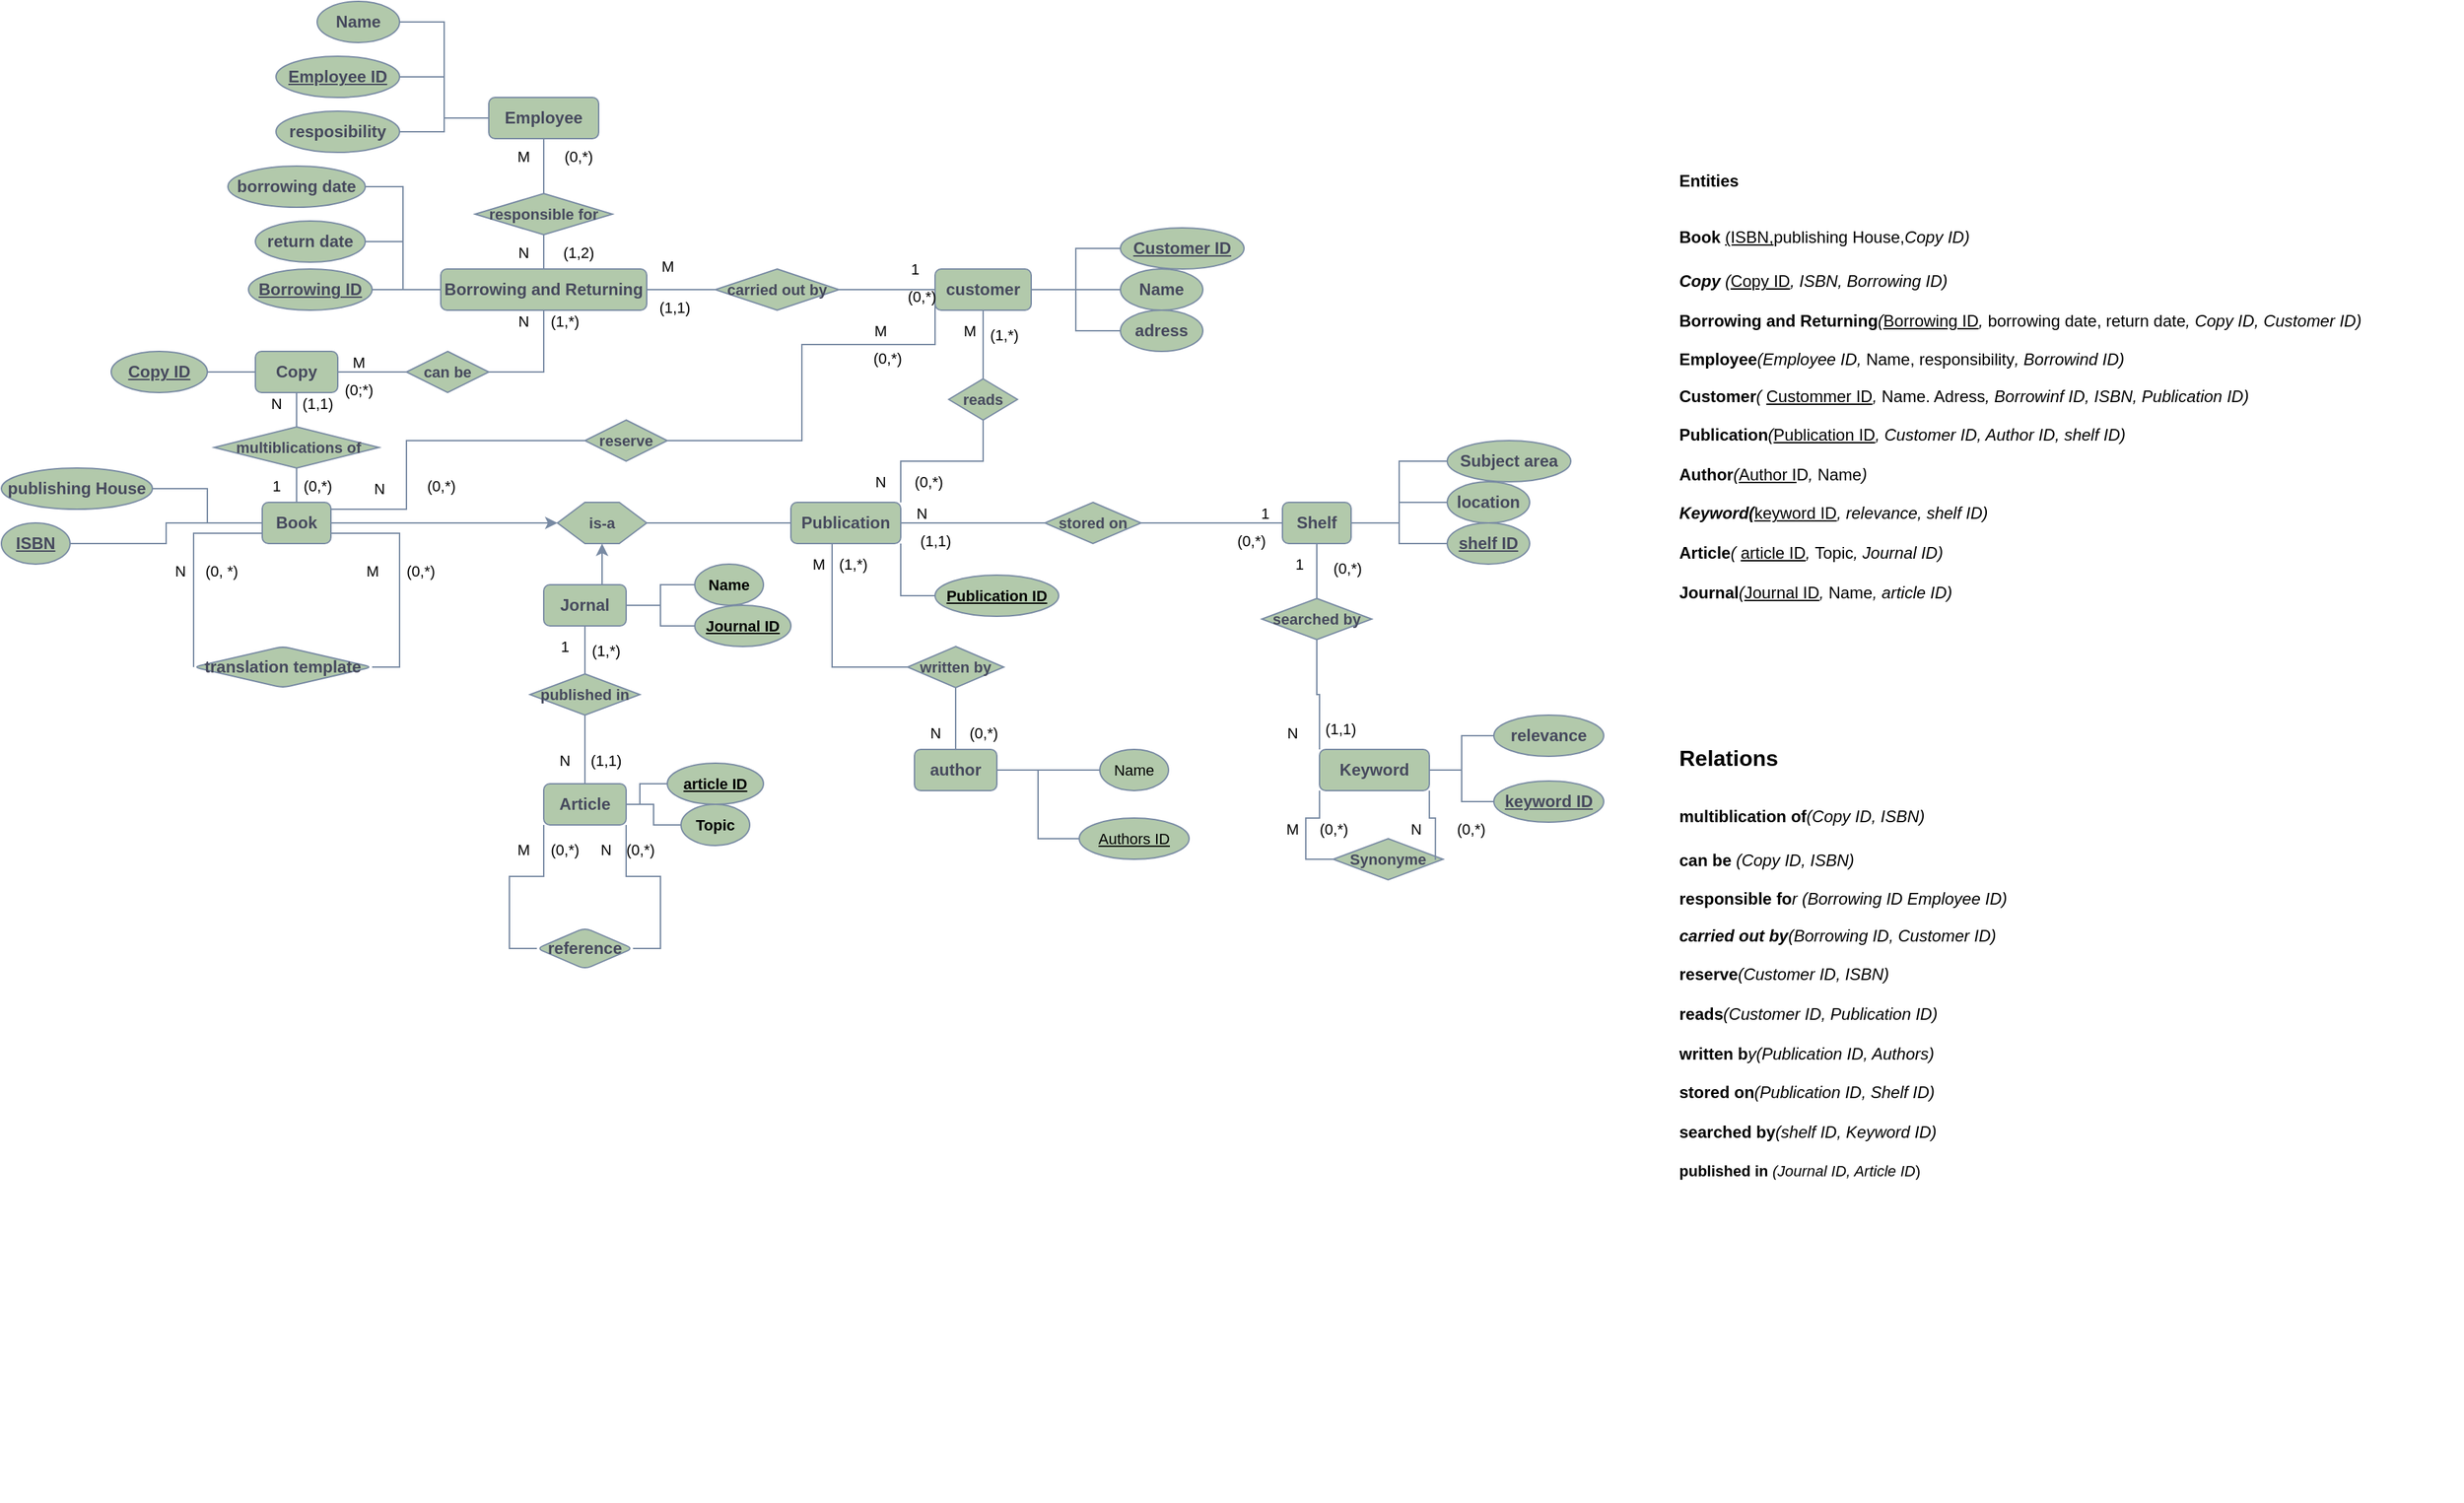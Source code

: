 <mxfile version="26.2.2">
  <diagram name="Seite-1" id="tsrc8ydOF3_2nM63vob0">
    <mxGraphModel dx="1723" dy="2170" grid="1" gridSize="10" guides="1" tooltips="1" connect="1" arrows="1" fold="1" page="1" pageScale="1" pageWidth="827" pageHeight="1169" math="0" shadow="0">
      <root>
        <mxCell id="0" />
        <mxCell id="1" parent="0" />
        <mxCell id="QP1Ot8ZAfSgMZhXPvZnd-15" style="edgeStyle=orthogonalEdgeStyle;shape=connector;rounded=0;orthogonalLoop=1;jettySize=auto;html=1;exitX=1;exitY=0.5;exitDx=0;exitDy=0;entryX=0;entryY=0.5;entryDx=0;entryDy=0;strokeColor=#788AA3;align=center;verticalAlign=middle;fontFamily=Helvetica;fontSize=11;fontColor=default;labelBackgroundColor=none;startFill=0;endArrow=none;fontStyle=1" parent="1" source="QP1Ot8ZAfSgMZhXPvZnd-40" target="2SzFF_72ARvEB5GiTpjh-35" edge="1">
          <mxGeometry relative="1" as="geometry">
            <mxPoint x="1043" y="150" as="targetPoint" />
          </mxGeometry>
        </mxCell>
        <mxCell id="QP1Ot8ZAfSgMZhXPvZnd-21" style="edgeStyle=orthogonalEdgeStyle;rounded=0;orthogonalLoop=1;jettySize=auto;html=1;exitX=1;exitY=0.5;exitDx=0;exitDy=0;entryX=0.5;entryY=1;entryDx=0;entryDy=0;strokeColor=#788AA3;fontColor=default;fillColor=#B2C9AB;endArrow=none;startFill=0;labelBackgroundColor=none;fontStyle=1" parent="1" source="2SzFF_72ARvEB5GiTpjh-3" target="QP1Ot8ZAfSgMZhXPvZnd-67" edge="1">
          <mxGeometry relative="1" as="geometry">
            <mxPoint x="355" y="-15" as="targetPoint" />
          </mxGeometry>
        </mxCell>
        <mxCell id="QP1Ot8ZAfSgMZhXPvZnd-49" style="edgeStyle=orthogonalEdgeStyle;shape=connector;rounded=0;orthogonalLoop=1;jettySize=auto;html=1;exitX=1;exitY=0.25;exitDx=0;exitDy=0;entryX=0;entryY=0.5;entryDx=0;entryDy=0;strokeColor=#788AA3;align=center;verticalAlign=middle;fontFamily=Helvetica;fontSize=11;fontColor=default;labelBackgroundColor=none;startFill=0;endArrow=none;fillColor=#B2C9AB;fontStyle=1" parent="1" source="QP1Ot8ZAfSgMZhXPvZnd-1" target="QP1Ot8ZAfSgMZhXPvZnd-48" edge="1">
          <mxGeometry relative="1" as="geometry">
            <Array as="points">
              <mxPoint x="260" y="140" />
              <mxPoint x="315" y="140" />
              <mxPoint x="315" y="90" />
            </Array>
          </mxGeometry>
        </mxCell>
        <mxCell id="2SzFF_72ARvEB5GiTpjh-55" style="edgeStyle=orthogonalEdgeStyle;shape=connector;rounded=0;orthogonalLoop=1;jettySize=auto;html=1;exitX=0;exitY=0.75;exitDx=0;exitDy=0;entryX=0;entryY=0.5;entryDx=0;entryDy=0;strokeColor=#788AA3;align=center;verticalAlign=middle;fontFamily=Helvetica;fontSize=11;fontColor=default;labelBackgroundColor=none;startFill=0;endArrow=none;fillColor=#B2C9AB;fontStyle=1" edge="1" parent="1" source="QP1Ot8ZAfSgMZhXPvZnd-1" target="QP1Ot8ZAfSgMZhXPvZnd-37">
          <mxGeometry relative="1" as="geometry">
            <Array as="points">
              <mxPoint x="160" y="158" />
              <mxPoint x="160" y="240" />
            </Array>
          </mxGeometry>
        </mxCell>
        <mxCell id="QP1Ot8ZAfSgMZhXPvZnd-1" value="Book" style="rounded=1;whiteSpace=wrap;html=1;labelBackgroundColor=none;fillColor=#B2C9AB;strokeColor=#788AA3;fontColor=#46495D;fontStyle=1" parent="1" vertex="1">
          <mxGeometry x="210" y="135" width="50" height="30" as="geometry" />
        </mxCell>
        <mxCell id="QP1Ot8ZAfSgMZhXPvZnd-27" style="edgeStyle=orthogonalEdgeStyle;shape=connector;rounded=0;orthogonalLoop=1;jettySize=auto;html=1;exitX=0.575;exitY=0.033;exitDx=0;exitDy=0;entryX=0.5;entryY=1;entryDx=0;entryDy=0;strokeColor=#788AA3;align=center;verticalAlign=middle;fontFamily=Helvetica;fontSize=11;fontColor=default;labelBackgroundColor=none;startFill=0;endArrow=classic;fillColor=#B2C9AB;endFill=1;exitPerimeter=0;fontStyle=1" parent="1" source="QP1Ot8ZAfSgMZhXPvZnd-2" target="QP1Ot8ZAfSgMZhXPvZnd-23" edge="1">
          <mxGeometry relative="1" as="geometry" />
        </mxCell>
        <mxCell id="QP1Ot8ZAfSgMZhXPvZnd-2" value="Jornal" style="rounded=1;whiteSpace=wrap;html=1;labelBackgroundColor=none;fillColor=#B2C9AB;strokeColor=#788AA3;fontColor=#46495D;fontStyle=1" parent="1" vertex="1">
          <mxGeometry x="415" y="195" width="60" height="30" as="geometry" />
        </mxCell>
        <mxCell id="QP1Ot8ZAfSgMZhXPvZnd-7" value="" style="edgeStyle=orthogonalEdgeStyle;rounded=0;orthogonalLoop=1;jettySize=auto;html=1;strokeColor=#788AA3;fontColor=default;endArrow=none;startFill=0;labelBackgroundColor=none;fontStyle=1" parent="1" source="QP1Ot8ZAfSgMZhXPvZnd-3" target="QP1Ot8ZAfSgMZhXPvZnd-1" edge="1">
          <mxGeometry relative="1" as="geometry" />
        </mxCell>
        <mxCell id="QP1Ot8ZAfSgMZhXPvZnd-3" value="publishing House" style="rounded=1;whiteSpace=wrap;html=1;labelBackgroundColor=none;fillColor=#B2C9AB;strokeColor=#788AA3;fontColor=#46495D;shape=ellipse;perimeter=ellipsePerimeter;fontStyle=1" parent="1" vertex="1">
          <mxGeometry x="20" y="110" width="110" height="30" as="geometry" />
        </mxCell>
        <mxCell id="QP1Ot8ZAfSgMZhXPvZnd-36" value="" style="edgeStyle=orthogonalEdgeStyle;shape=connector;rounded=0;orthogonalLoop=1;jettySize=auto;html=1;strokeColor=#788AA3;align=center;verticalAlign=middle;fontFamily=Helvetica;fontSize=11;fontColor=default;labelBackgroundColor=none;startFill=0;endArrow=none;fillColor=#B2C9AB;entryX=0.5;entryY=1;entryDx=0;entryDy=0;fontStyle=1" parent="1" source="2SzFF_72ARvEB5GiTpjh-28" target="QP1Ot8ZAfSgMZhXPvZnd-2" edge="1">
          <mxGeometry relative="1" as="geometry">
            <mxPoint x="435" y="460" as="targetPoint" />
          </mxGeometry>
        </mxCell>
        <mxCell id="2SzFF_72ARvEB5GiTpjh-59" style="edgeStyle=orthogonalEdgeStyle;shape=connector;rounded=0;orthogonalLoop=1;jettySize=auto;html=1;exitX=0;exitY=1;exitDx=0;exitDy=0;entryX=0;entryY=0.5;entryDx=0;entryDy=0;strokeColor=#788AA3;align=center;verticalAlign=middle;fontFamily=Helvetica;fontSize=11;fontColor=default;labelBackgroundColor=none;startFill=0;endArrow=none;fillColor=#B2C9AB;fontStyle=1" edge="1" parent="1" source="QP1Ot8ZAfSgMZhXPvZnd-4" target="2SzFF_72ARvEB5GiTpjh-58">
          <mxGeometry relative="1" as="geometry" />
        </mxCell>
        <mxCell id="2SzFF_72ARvEB5GiTpjh-61" style="edgeStyle=orthogonalEdgeStyle;shape=connector;rounded=0;orthogonalLoop=1;jettySize=auto;html=1;exitX=1;exitY=1;exitDx=0;exitDy=0;entryX=1;entryY=0.5;entryDx=0;entryDy=0;strokeColor=#788AA3;align=center;verticalAlign=middle;fontFamily=Helvetica;fontSize=11;fontColor=default;labelBackgroundColor=none;startFill=0;endArrow=none;fillColor=#B2C9AB;fontStyle=1" edge="1" parent="1" source="QP1Ot8ZAfSgMZhXPvZnd-4" target="2SzFF_72ARvEB5GiTpjh-58">
          <mxGeometry relative="1" as="geometry" />
        </mxCell>
        <mxCell id="2SzFF_72ARvEB5GiTpjh-119" style="edgeStyle=orthogonalEdgeStyle;shape=connector;rounded=0;orthogonalLoop=1;jettySize=auto;html=1;exitX=0.5;exitY=0;exitDx=0;exitDy=0;entryX=0.5;entryY=1;entryDx=0;entryDy=0;strokeColor=#788AA3;align=center;verticalAlign=middle;fontFamily=Helvetica;fontSize=11;fontColor=default;labelBackgroundColor=none;startFill=0;endArrow=none;fillColor=#B2C9AB;" edge="1" parent="1" source="QP1Ot8ZAfSgMZhXPvZnd-4" target="2SzFF_72ARvEB5GiTpjh-28">
          <mxGeometry relative="1" as="geometry" />
        </mxCell>
        <mxCell id="QP1Ot8ZAfSgMZhXPvZnd-4" value="Article" style="rounded=1;whiteSpace=wrap;html=1;labelBackgroundColor=none;fillColor=#B2C9AB;strokeColor=#788AA3;fontColor=#46495D;fontStyle=1" parent="1" vertex="1">
          <mxGeometry x="415" y="340" width="60" height="30" as="geometry" />
        </mxCell>
        <mxCell id="QP1Ot8ZAfSgMZhXPvZnd-33" value="" style="edgeStyle=orthogonalEdgeStyle;shape=connector;rounded=0;orthogonalLoop=1;jettySize=auto;html=1;strokeColor=#788AA3;align=center;verticalAlign=middle;fontFamily=Helvetica;fontSize=11;fontColor=default;labelBackgroundColor=none;startFill=0;endArrow=none;fillColor=#B2C9AB;fontStyle=1" parent="1" source="QP1Ot8ZAfSgMZhXPvZnd-6" target="QP1Ot8ZAfSgMZhXPvZnd-31" edge="1">
          <mxGeometry relative="1" as="geometry" />
        </mxCell>
        <mxCell id="QP1Ot8ZAfSgMZhXPvZnd-6" value="author" style="rounded=1;whiteSpace=wrap;html=1;labelBackgroundColor=none;fillColor=#B2C9AB;strokeColor=#788AA3;fontColor=#46495D;fontStyle=1" parent="1" vertex="1">
          <mxGeometry x="685" y="315" width="60" height="30" as="geometry" />
        </mxCell>
        <mxCell id="QP1Ot8ZAfSgMZhXPvZnd-17" style="edgeStyle=orthogonalEdgeStyle;shape=connector;rounded=0;orthogonalLoop=1;jettySize=auto;html=1;exitX=0.5;exitY=1;exitDx=0;exitDy=0;entryX=0.5;entryY=0;entryDx=0;entryDy=0;strokeColor=#788AA3;align=center;verticalAlign=middle;fontFamily=Helvetica;fontSize=11;fontColor=default;labelBackgroundColor=none;startFill=0;endArrow=none;fontStyle=1" parent="1" source="QP1Ot8ZAfSgMZhXPvZnd-55" target="QP1Ot8ZAfSgMZhXPvZnd-1" edge="1">
          <mxGeometry relative="1" as="geometry" />
        </mxCell>
        <mxCell id="2SzFF_72ARvEB5GiTpjh-8" style="edgeStyle=orthogonalEdgeStyle;rounded=0;orthogonalLoop=1;jettySize=auto;html=1;exitX=0;exitY=0.5;exitDx=0;exitDy=0;entryX=1;entryY=0.5;entryDx=0;entryDy=0;endArrow=none;startFill=0;labelBackgroundColor=none;strokeColor=#788AA3;fontColor=default;fontStyle=1" edge="1" parent="1" source="QP1Ot8ZAfSgMZhXPvZnd-8" target="2SzFF_72ARvEB5GiTpjh-7">
          <mxGeometry relative="1" as="geometry" />
        </mxCell>
        <mxCell id="QP1Ot8ZAfSgMZhXPvZnd-8" value="Copy" style="rounded=1;whiteSpace=wrap;html=1;labelBackgroundColor=none;fillColor=#B2C9AB;strokeColor=#788AA3;fontColor=#46495D;fontStyle=1" parent="1" vertex="1">
          <mxGeometry x="205" y="25" width="60" height="30" as="geometry" />
        </mxCell>
        <mxCell id="QP1Ot8ZAfSgMZhXPvZnd-29" value="" style="edgeStyle=orthogonalEdgeStyle;shape=connector;rounded=0;orthogonalLoop=1;jettySize=auto;html=1;strokeColor=#788AA3;align=center;verticalAlign=middle;fontFamily=Helvetica;fontSize=11;fontColor=default;labelBackgroundColor=none;startFill=0;endArrow=none;fillColor=#B2C9AB;fontStyle=1" parent="1" source="QP1Ot8ZAfSgMZhXPvZnd-19" target="QP1Ot8ZAfSgMZhXPvZnd-28" edge="1">
          <mxGeometry relative="1" as="geometry" />
        </mxCell>
        <mxCell id="QP1Ot8ZAfSgMZhXPvZnd-19" value="customer" style="rounded=1;whiteSpace=wrap;html=1;labelBackgroundColor=none;fillColor=#B2C9AB;strokeColor=#788AA3;fontColor=#46495D;fontStyle=1" parent="1" vertex="1">
          <mxGeometry x="700" y="-35" width="70" height="30" as="geometry" />
        </mxCell>
        <mxCell id="QP1Ot8ZAfSgMZhXPvZnd-45" style="edgeStyle=orthogonalEdgeStyle;shape=connector;rounded=0;orthogonalLoop=1;jettySize=auto;html=1;exitX=1;exitY=0.5;exitDx=0;exitDy=0;entryX=0;entryY=0.5;entryDx=0;entryDy=0;strokeColor=#788AA3;align=center;verticalAlign=middle;fontFamily=Helvetica;fontSize=11;fontColor=default;labelBackgroundColor=none;startFill=0;endArrow=none;fillColor=#B2C9AB;fontStyle=1" parent="1" source="2SzFF_72ARvEB5GiTpjh-5" target="QP1Ot8ZAfSgMZhXPvZnd-19" edge="1">
          <mxGeometry relative="1" as="geometry">
            <mxPoint x="475" y="-15" as="sourcePoint" />
          </mxGeometry>
        </mxCell>
        <mxCell id="QP1Ot8ZAfSgMZhXPvZnd-24" value="" style="edgeStyle=orthogonalEdgeStyle;shape=connector;rounded=0;orthogonalLoop=1;jettySize=auto;html=1;exitX=1;exitY=0.5;exitDx=0;exitDy=0;entryX=0;entryY=0.5;entryDx=0;entryDy=0;strokeColor=#788AA3;align=center;verticalAlign=middle;fontFamily=Helvetica;fontSize=11;fontColor=default;labelBackgroundColor=none;startFill=0;endArrow=classic;endFill=1;fontStyle=1" parent="1" source="QP1Ot8ZAfSgMZhXPvZnd-1" target="QP1Ot8ZAfSgMZhXPvZnd-23" edge="1">
          <mxGeometry relative="1" as="geometry">
            <mxPoint x="295" y="150" as="sourcePoint" />
            <mxPoint x="985" y="190" as="targetPoint" />
          </mxGeometry>
        </mxCell>
        <mxCell id="QP1Ot8ZAfSgMZhXPvZnd-23" value="is-a" style="whiteSpace=wrap;html=1;strokeColor=#788AA3;fontFamily=Helvetica;fontSize=11;fontColor=#46495D;labelBackgroundColor=none;fillColor=#B2C9AB;shape=hexagon;perimeter=hexagonPerimeter2;fixedSize=1;fontStyle=1" parent="1" vertex="1">
          <mxGeometry x="425" y="135" width="65" height="30" as="geometry" />
        </mxCell>
        <mxCell id="QP1Ot8ZAfSgMZhXPvZnd-26" value="" style="edgeStyle=orthogonalEdgeStyle;shape=connector;rounded=0;orthogonalLoop=1;jettySize=auto;html=1;exitX=1;exitY=0.5;exitDx=0;exitDy=0;entryX=0;entryY=0.5;entryDx=0;entryDy=0;strokeColor=#788AA3;align=center;verticalAlign=middle;fontFamily=Helvetica;fontSize=11;fontColor=default;labelBackgroundColor=none;startFill=0;endArrow=none;fontStyle=1" parent="1" source="QP1Ot8ZAfSgMZhXPvZnd-23" target="QP1Ot8ZAfSgMZhXPvZnd-25" edge="1">
          <mxGeometry relative="1" as="geometry">
            <mxPoint x="475" y="150" as="sourcePoint" />
            <mxPoint x="985" y="190" as="targetPoint" />
          </mxGeometry>
        </mxCell>
        <mxCell id="QP1Ot8ZAfSgMZhXPvZnd-30" value="" style="edgeStyle=orthogonalEdgeStyle;shape=connector;rounded=0;orthogonalLoop=1;jettySize=auto;html=1;strokeColor=#788AA3;align=center;verticalAlign=middle;fontFamily=Helvetica;fontSize=11;fontColor=default;labelBackgroundColor=none;startFill=0;endArrow=none;fillColor=#B2C9AB;fontStyle=1;exitX=1;exitY=0;exitDx=0;exitDy=0;" parent="1" source="QP1Ot8ZAfSgMZhXPvZnd-25" target="QP1Ot8ZAfSgMZhXPvZnd-28" edge="1">
          <mxGeometry relative="1" as="geometry" />
        </mxCell>
        <mxCell id="QP1Ot8ZAfSgMZhXPvZnd-58" style="edgeStyle=orthogonalEdgeStyle;shape=connector;rounded=0;orthogonalLoop=1;jettySize=auto;html=1;exitX=0.5;exitY=1;exitDx=0;exitDy=0;entryX=0;entryY=0;entryDx=0;entryDy=0;strokeColor=#788AA3;align=center;verticalAlign=middle;fontFamily=Helvetica;fontSize=11;fontColor=default;labelBackgroundColor=none;startFill=0;endArrow=none;fillColor=#B2C9AB;fontStyle=1" parent="1" source="QP1Ot8ZAfSgMZhXPvZnd-59" target="QP1Ot8ZAfSgMZhXPvZnd-57" edge="1">
          <mxGeometry relative="1" as="geometry" />
        </mxCell>
        <mxCell id="QP1Ot8ZAfSgMZhXPvZnd-25" value="Publication" style="rounded=1;whiteSpace=wrap;html=1;labelBackgroundColor=none;fillColor=#B2C9AB;strokeColor=#788AA3;fontColor=#46495D;fontStyle=1" parent="1" vertex="1">
          <mxGeometry x="595" y="135" width="80" height="30" as="geometry" />
        </mxCell>
        <mxCell id="QP1Ot8ZAfSgMZhXPvZnd-28" value="reads" style="rhombus;whiteSpace=wrap;html=1;strokeColor=#788AA3;fontFamily=Helvetica;fontSize=11;fontColor=#46495D;labelBackgroundColor=none;fillColor=#B2C9AB;fontStyle=1" parent="1" vertex="1">
          <mxGeometry x="710" y="45" width="50" height="30" as="geometry" />
        </mxCell>
        <mxCell id="QP1Ot8ZAfSgMZhXPvZnd-32" value="" style="edgeStyle=orthogonalEdgeStyle;shape=connector;rounded=0;orthogonalLoop=1;jettySize=auto;html=1;strokeColor=#788AA3;align=center;verticalAlign=middle;fontFamily=Helvetica;fontSize=11;fontColor=default;labelBackgroundColor=none;startFill=0;endArrow=none;fillColor=#B2C9AB;entryX=0.375;entryY=1;entryDx=0;entryDy=0;entryPerimeter=0;fontStyle=1" parent="1" source="QP1Ot8ZAfSgMZhXPvZnd-31" target="QP1Ot8ZAfSgMZhXPvZnd-25" edge="1">
          <mxGeometry relative="1" as="geometry" />
        </mxCell>
        <mxCell id="QP1Ot8ZAfSgMZhXPvZnd-31" value="written by" style="rhombus;whiteSpace=wrap;html=1;strokeColor=#788AA3;fontFamily=Helvetica;fontSize=11;fontColor=#46495D;labelBackgroundColor=none;fillColor=#B2C9AB;fontStyle=1" parent="1" vertex="1">
          <mxGeometry x="680" y="240" width="70" height="30" as="geometry" />
        </mxCell>
        <mxCell id="2SzFF_72ARvEB5GiTpjh-56" style="edgeStyle=orthogonalEdgeStyle;shape=connector;rounded=0;orthogonalLoop=1;jettySize=auto;html=1;exitX=1;exitY=0.5;exitDx=0;exitDy=0;entryX=1;entryY=0.75;entryDx=0;entryDy=0;strokeColor=#788AA3;align=center;verticalAlign=middle;fontFamily=Helvetica;fontSize=11;fontColor=default;labelBackgroundColor=none;startFill=0;endArrow=none;fillColor=#B2C9AB;fontStyle=1" edge="1" parent="1" source="QP1Ot8ZAfSgMZhXPvZnd-37" target="QP1Ot8ZAfSgMZhXPvZnd-1">
          <mxGeometry relative="1" as="geometry" />
        </mxCell>
        <mxCell id="QP1Ot8ZAfSgMZhXPvZnd-37" value="translation template" style="rounded=1;whiteSpace=wrap;html=1;labelBackgroundColor=none;fillColor=#B2C9AB;strokeColor=#788AA3;fontColor=#46495D;shape=rhombus;arcSize=10;perimeter=rhombusPerimeter;fontStyle=1" parent="1" vertex="1">
          <mxGeometry x="160" y="240" width="130" height="30" as="geometry" />
        </mxCell>
        <mxCell id="QP1Ot8ZAfSgMZhXPvZnd-61" style="edgeStyle=orthogonalEdgeStyle;shape=connector;rounded=0;orthogonalLoop=1;jettySize=auto;html=1;exitX=0.5;exitY=1;exitDx=0;exitDy=0;entryX=0.5;entryY=0;entryDx=0;entryDy=0;strokeColor=#788AA3;align=center;verticalAlign=middle;fontFamily=Helvetica;fontSize=11;fontColor=default;labelBackgroundColor=none;startFill=0;endArrow=none;fillColor=#B2C9AB;fontStyle=1" parent="1" source="2SzFF_72ARvEB5GiTpjh-1" target="QP1Ot8ZAfSgMZhXPvZnd-67" edge="1">
          <mxGeometry relative="1" as="geometry">
            <mxPoint x="415" y="-30" as="targetPoint" />
          </mxGeometry>
        </mxCell>
        <mxCell id="QP1Ot8ZAfSgMZhXPvZnd-38" value="Employee" style="rounded=1;whiteSpace=wrap;html=1;labelBackgroundColor=none;fillColor=#B2C9AB;strokeColor=#788AA3;fontColor=#46495D;fontStyle=1" parent="1" vertex="1">
          <mxGeometry x="375" y="-160" width="80" height="30" as="geometry" />
        </mxCell>
        <mxCell id="QP1Ot8ZAfSgMZhXPvZnd-41" value="" style="edgeStyle=orthogonalEdgeStyle;shape=connector;rounded=0;orthogonalLoop=1;jettySize=auto;html=1;exitX=1;exitY=0.5;exitDx=0;exitDy=0;entryX=0;entryY=0.5;entryDx=0;entryDy=0;strokeColor=#788AA3;align=center;verticalAlign=middle;fontFamily=Helvetica;fontSize=11;fontColor=default;labelBackgroundColor=none;startFill=0;endArrow=none;fontStyle=1" parent="1" source="QP1Ot8ZAfSgMZhXPvZnd-42" target="QP1Ot8ZAfSgMZhXPvZnd-40" edge="1">
          <mxGeometry relative="1" as="geometry">
            <mxPoint x="813" y="150" as="sourcePoint" />
            <mxPoint x="1233" y="150" as="targetPoint" />
          </mxGeometry>
        </mxCell>
        <mxCell id="QP1Ot8ZAfSgMZhXPvZnd-40" value="Shelf" style="rounded=1;whiteSpace=wrap;html=1;labelBackgroundColor=none;fillColor=#B2C9AB;strokeColor=#788AA3;fontColor=#46495D;fontStyle=1" parent="1" vertex="1">
          <mxGeometry x="953" y="135" width="50" height="30" as="geometry" />
        </mxCell>
        <mxCell id="QP1Ot8ZAfSgMZhXPvZnd-43" value="" style="edgeStyle=orthogonalEdgeStyle;shape=connector;rounded=0;orthogonalLoop=1;jettySize=auto;html=1;exitX=1;exitY=0.5;exitDx=0;exitDy=0;entryX=0;entryY=0.5;entryDx=0;entryDy=0;strokeColor=#788AA3;align=center;verticalAlign=middle;fontFamily=Helvetica;fontSize=11;fontColor=default;labelBackgroundColor=none;startFill=0;endArrow=none;fontStyle=1" parent="1" source="QP1Ot8ZAfSgMZhXPvZnd-25" target="QP1Ot8ZAfSgMZhXPvZnd-42" edge="1">
          <mxGeometry relative="1" as="geometry">
            <mxPoint x="695" y="150" as="sourcePoint" />
            <mxPoint x="915" y="150" as="targetPoint" />
          </mxGeometry>
        </mxCell>
        <mxCell id="QP1Ot8ZAfSgMZhXPvZnd-42" value="stored on" style="rhombus;whiteSpace=wrap;html=1;strokeColor=#788AA3;fontFamily=Helvetica;fontSize=11;fontColor=#46495D;labelBackgroundColor=none;fillColor=#B2C9AB;fontStyle=1" parent="1" vertex="1">
          <mxGeometry x="780" y="135" width="70" height="30" as="geometry" />
        </mxCell>
        <mxCell id="QP1Ot8ZAfSgMZhXPvZnd-50" style="edgeStyle=orthogonalEdgeStyle;shape=connector;rounded=0;orthogonalLoop=1;jettySize=auto;html=1;exitX=1;exitY=0.5;exitDx=0;exitDy=0;entryX=0;entryY=0.75;entryDx=0;entryDy=0;strokeColor=#788AA3;align=center;verticalAlign=middle;fontFamily=Helvetica;fontSize=11;fontColor=default;labelBackgroundColor=none;startFill=0;endArrow=none;fillColor=#B2C9AB;fontStyle=1" parent="1" source="QP1Ot8ZAfSgMZhXPvZnd-48" target="QP1Ot8ZAfSgMZhXPvZnd-19" edge="1">
          <mxGeometry relative="1" as="geometry">
            <Array as="points">
              <mxPoint x="603" y="90" />
              <mxPoint x="603" y="20" />
              <mxPoint x="700" y="20" />
            </Array>
          </mxGeometry>
        </mxCell>
        <mxCell id="QP1Ot8ZAfSgMZhXPvZnd-48" value="reserve" style="rhombus;whiteSpace=wrap;html=1;strokeColor=#788AA3;fontFamily=Helvetica;fontSize=11;fontColor=#46495D;labelBackgroundColor=none;fillColor=#B2C9AB;fontStyle=1" parent="1" vertex="1">
          <mxGeometry x="445" y="75" width="60" height="30" as="geometry" />
        </mxCell>
        <mxCell id="QP1Ot8ZAfSgMZhXPvZnd-56" value="" style="edgeStyle=orthogonalEdgeStyle;shape=connector;rounded=0;orthogonalLoop=1;jettySize=auto;html=1;exitX=0.5;exitY=1;exitDx=0;exitDy=0;entryX=0.5;entryY=0;entryDx=0;entryDy=0;strokeColor=#788AA3;align=center;verticalAlign=middle;fontFamily=Helvetica;fontSize=11;fontColor=default;labelBackgroundColor=none;startFill=0;endArrow=none;fontStyle=1" parent="1" source="QP1Ot8ZAfSgMZhXPvZnd-8" target="QP1Ot8ZAfSgMZhXPvZnd-55" edge="1">
          <mxGeometry relative="1" as="geometry">
            <mxPoint x="235" y="70" as="sourcePoint" />
            <mxPoint x="235" y="120" as="targetPoint" />
          </mxGeometry>
        </mxCell>
        <mxCell id="QP1Ot8ZAfSgMZhXPvZnd-55" value="&amp;nbsp;multiblications of" style="rhombus;whiteSpace=wrap;html=1;strokeColor=#788AA3;fontFamily=Helvetica;fontSize=11;fontColor=#46495D;labelBackgroundColor=none;fillColor=#B2C9AB;fontStyle=1" parent="1" vertex="1">
          <mxGeometry x="175" y="80" width="120" height="30" as="geometry" />
        </mxCell>
        <mxCell id="2SzFF_72ARvEB5GiTpjh-52" style="edgeStyle=orthogonalEdgeStyle;shape=connector;rounded=0;orthogonalLoop=1;jettySize=auto;html=1;exitX=0;exitY=1;exitDx=0;exitDy=0;strokeColor=#788AA3;align=center;verticalAlign=middle;fontFamily=Helvetica;fontSize=11;fontColor=default;labelBackgroundColor=none;startFill=0;endArrow=none;fillColor=#B2C9AB;entryX=0;entryY=0.5;entryDx=0;entryDy=0;fontStyle=1" edge="1" parent="1" source="QP1Ot8ZAfSgMZhXPvZnd-57" target="2SzFF_72ARvEB5GiTpjh-43">
          <mxGeometry relative="1" as="geometry" />
        </mxCell>
        <mxCell id="QP1Ot8ZAfSgMZhXPvZnd-57" value="Keyword" style="rounded=1;whiteSpace=wrap;html=1;labelBackgroundColor=none;fillColor=#B2C9AB;strokeColor=#788AA3;fontColor=#46495D;fontStyle=1" parent="1" vertex="1">
          <mxGeometry x="979.97" y="315" width="80" height="30" as="geometry" />
        </mxCell>
        <mxCell id="QP1Ot8ZAfSgMZhXPvZnd-60" value="" style="edgeStyle=orthogonalEdgeStyle;shape=connector;rounded=0;orthogonalLoop=1;jettySize=auto;html=1;exitX=0.5;exitY=1;exitDx=0;exitDy=0;entryX=0.5;entryY=0;entryDx=0;entryDy=0;strokeColor=#788AA3;align=center;verticalAlign=middle;fontFamily=Helvetica;fontSize=11;fontColor=default;labelBackgroundColor=none;startFill=0;endArrow=none;fillColor=#B2C9AB;fontStyle=1" parent="1" source="QP1Ot8ZAfSgMZhXPvZnd-40" target="QP1Ot8ZAfSgMZhXPvZnd-59" edge="1">
          <mxGeometry relative="1" as="geometry">
            <mxPoint x="813" y="180" as="sourcePoint" />
            <mxPoint x="873" y="260" as="targetPoint" />
          </mxGeometry>
        </mxCell>
        <mxCell id="QP1Ot8ZAfSgMZhXPvZnd-59" value="searched by" style="rhombus;whiteSpace=wrap;html=1;strokeColor=#788AA3;fontFamily=Helvetica;fontSize=11;fontColor=#46495D;labelBackgroundColor=none;fillColor=#B2C9AB;fontStyle=1" parent="1" vertex="1">
          <mxGeometry x="938" y="205" width="80" height="30" as="geometry" />
        </mxCell>
        <mxCell id="QP1Ot8ZAfSgMZhXPvZnd-66" style="edgeStyle=orthogonalEdgeStyle;shape=connector;rounded=0;orthogonalLoop=1;jettySize=auto;html=1;entryX=0;entryY=0.5;entryDx=0;entryDy=0;strokeColor=#788AA3;align=center;verticalAlign=middle;fontFamily=Helvetica;fontSize=11;fontColor=default;labelBackgroundColor=none;startFill=0;endArrow=none;fillColor=#B2C9AB;fontStyle=1" parent="1" source="QP1Ot8ZAfSgMZhXPvZnd-65" target="QP1Ot8ZAfSgMZhXPvZnd-1" edge="1">
          <mxGeometry relative="1" as="geometry" />
        </mxCell>
        <mxCell id="QP1Ot8ZAfSgMZhXPvZnd-65" value="&lt;u&gt;ISBN&lt;/u&gt;" style="rounded=1;whiteSpace=wrap;html=1;labelBackgroundColor=none;fillColor=#B2C9AB;strokeColor=#788AA3;fontColor=#46495D;shape=ellipse;perimeter=ellipsePerimeter;fontStyle=1" parent="1" vertex="1">
          <mxGeometry x="20" y="150" width="50" height="30" as="geometry" />
        </mxCell>
        <mxCell id="2SzFF_72ARvEB5GiTpjh-10" style="edgeStyle=orthogonalEdgeStyle;shape=connector;rounded=0;orthogonalLoop=1;jettySize=auto;html=1;exitX=0;exitY=0.5;exitDx=0;exitDy=0;entryX=1;entryY=0.5;entryDx=0;entryDy=0;strokeColor=#788AA3;align=center;verticalAlign=middle;fontFamily=Helvetica;fontSize=11;fontColor=default;labelBackgroundColor=none;startFill=0;endArrow=none;fillColor=#B2C9AB;fontStyle=1" edge="1" parent="1" source="QP1Ot8ZAfSgMZhXPvZnd-67" target="2SzFF_72ARvEB5GiTpjh-9">
          <mxGeometry relative="1" as="geometry" />
        </mxCell>
        <mxCell id="QP1Ot8ZAfSgMZhXPvZnd-67" value="Borrowing and Returning" style="rounded=1;whiteSpace=wrap;html=1;labelBackgroundColor=none;fillColor=#B2C9AB;strokeColor=#788AA3;fontColor=#46495D;fontStyle=1" parent="1" vertex="1">
          <mxGeometry x="340" y="-35" width="150" height="30" as="geometry" />
        </mxCell>
        <mxCell id="2SzFF_72ARvEB5GiTpjh-15" style="edgeStyle=orthogonalEdgeStyle;shape=connector;rounded=0;orthogonalLoop=1;jettySize=auto;html=1;exitX=0.5;exitY=0;exitDx=0;exitDy=0;entryX=0.5;entryY=1;entryDx=0;entryDy=0;strokeColor=#788AA3;align=center;verticalAlign=middle;fontFamily=Helvetica;fontSize=11;fontColor=default;labelBackgroundColor=none;startFill=0;endArrow=none;fillColor=#B2C9AB;fontStyle=1" edge="1" parent="1" source="2SzFF_72ARvEB5GiTpjh-1" target="QP1Ot8ZAfSgMZhXPvZnd-38">
          <mxGeometry relative="1" as="geometry" />
        </mxCell>
        <mxCell id="2SzFF_72ARvEB5GiTpjh-1" value="responsible for" style="rhombus;whiteSpace=wrap;html=1;strokeColor=#788AA3;fontFamily=Helvetica;fontSize=11;fontColor=#46495D;labelBackgroundColor=none;fillColor=#B2C9AB;fontStyle=1" vertex="1" parent="1">
          <mxGeometry x="365" y="-90" width="100" height="30" as="geometry" />
        </mxCell>
        <mxCell id="2SzFF_72ARvEB5GiTpjh-4" value="" style="edgeStyle=orthogonalEdgeStyle;rounded=0;orthogonalLoop=1;jettySize=auto;html=1;exitX=1;exitY=0.5;exitDx=0;exitDy=0;entryX=0;entryY=0.5;entryDx=0;entryDy=0;strokeColor=#788AA3;fontColor=default;fillColor=#B2C9AB;endArrow=none;startFill=0;labelBackgroundColor=none;fontStyle=1" edge="1" parent="1" source="QP1Ot8ZAfSgMZhXPvZnd-8" target="2SzFF_72ARvEB5GiTpjh-3">
          <mxGeometry relative="1" as="geometry">
            <mxPoint x="340" y="-20" as="targetPoint" />
            <mxPoint x="265" y="40" as="sourcePoint" />
          </mxGeometry>
        </mxCell>
        <mxCell id="2SzFF_72ARvEB5GiTpjh-3" value="can be" style="rhombus;whiteSpace=wrap;html=1;strokeColor=#788AA3;fontFamily=Helvetica;fontSize=11;fontColor=#46495D;labelBackgroundColor=none;fillColor=#B2C9AB;fontStyle=1" vertex="1" parent="1">
          <mxGeometry x="315" y="25" width="60" height="30" as="geometry" />
        </mxCell>
        <mxCell id="2SzFF_72ARvEB5GiTpjh-6" value="" style="edgeStyle=orthogonalEdgeStyle;shape=connector;rounded=0;orthogonalLoop=1;jettySize=auto;html=1;exitX=1;exitY=0.5;exitDx=0;exitDy=0;entryX=0;entryY=0.5;entryDx=0;entryDy=0;strokeColor=#788AA3;align=center;verticalAlign=middle;fontFamily=Helvetica;fontSize=11;fontColor=default;labelBackgroundColor=none;startFill=0;endArrow=none;fillColor=#B2C9AB;fontStyle=1" edge="1" parent="1" source="QP1Ot8ZAfSgMZhXPvZnd-67" target="2SzFF_72ARvEB5GiTpjh-5">
          <mxGeometry relative="1" as="geometry">
            <mxPoint x="487" y="-24" as="sourcePoint" />
            <mxPoint x="600" y="-60" as="targetPoint" />
          </mxGeometry>
        </mxCell>
        <mxCell id="2SzFF_72ARvEB5GiTpjh-5" value="carried out by" style="rhombus;whiteSpace=wrap;html=1;strokeColor=#788AA3;fontFamily=Helvetica;fontSize=11;fontColor=#46495D;labelBackgroundColor=none;fillColor=#B2C9AB;fontStyle=1" vertex="1" parent="1">
          <mxGeometry x="540" y="-35" width="90" height="30" as="geometry" />
        </mxCell>
        <mxCell id="2SzFF_72ARvEB5GiTpjh-7" value="&lt;u&gt;Copy ID&lt;/u&gt;" style="rounded=1;whiteSpace=wrap;html=1;labelBackgroundColor=none;fillColor=#B2C9AB;strokeColor=#788AA3;fontColor=#46495D;shape=ellipse;perimeter=ellipsePerimeter;fontStyle=1" vertex="1" parent="1">
          <mxGeometry x="100" y="25" width="70" height="30" as="geometry" />
        </mxCell>
        <mxCell id="2SzFF_72ARvEB5GiTpjh-9" value="borrowing date" style="rounded=1;whiteSpace=wrap;html=1;labelBackgroundColor=none;fillColor=#B2C9AB;strokeColor=#788AA3;fontColor=#46495D;shape=ellipse;perimeter=ellipsePerimeter;fontStyle=1" vertex="1" parent="1">
          <mxGeometry x="185" y="-110" width="100" height="30" as="geometry" />
        </mxCell>
        <mxCell id="2SzFF_72ARvEB5GiTpjh-12" value="" style="edgeStyle=orthogonalEdgeStyle;shape=connector;rounded=0;orthogonalLoop=1;jettySize=auto;html=1;strokeColor=#788AA3;align=center;verticalAlign=middle;fontFamily=Helvetica;fontSize=11;fontColor=default;labelBackgroundColor=none;startFill=0;endArrow=none;fillColor=#B2C9AB;entryX=0;entryY=0.5;entryDx=0;entryDy=0;fontStyle=1" edge="1" parent="1" source="2SzFF_72ARvEB5GiTpjh-11" target="QP1Ot8ZAfSgMZhXPvZnd-67">
          <mxGeometry relative="1" as="geometry">
            <mxPoint x="335" y="-20" as="targetPoint" />
          </mxGeometry>
        </mxCell>
        <mxCell id="2SzFF_72ARvEB5GiTpjh-11" value="return date" style="rounded=1;whiteSpace=wrap;html=1;labelBackgroundColor=none;fillColor=#B2C9AB;strokeColor=#788AA3;fontColor=#46495D;shape=ellipse;perimeter=ellipsePerimeter;fontStyle=1" vertex="1" parent="1">
          <mxGeometry x="205" y="-70" width="80" height="30" as="geometry" />
        </mxCell>
        <mxCell id="2SzFF_72ARvEB5GiTpjh-19" value="" style="edgeStyle=orthogonalEdgeStyle;shape=connector;rounded=0;orthogonalLoop=1;jettySize=auto;html=1;strokeColor=#788AA3;align=center;verticalAlign=middle;fontFamily=Helvetica;fontSize=11;fontColor=default;labelBackgroundColor=none;startFill=0;endArrow=none;fillColor=#B2C9AB;entryX=0;entryY=0.5;entryDx=0;entryDy=0;fontStyle=1" edge="1" parent="1" source="2SzFF_72ARvEB5GiTpjh-18" target="QP1Ot8ZAfSgMZhXPvZnd-67">
          <mxGeometry relative="1" as="geometry" />
        </mxCell>
        <mxCell id="2SzFF_72ARvEB5GiTpjh-18" value="&lt;u&gt;Borrowing ID&lt;/u&gt;" style="rounded=1;whiteSpace=wrap;html=1;labelBackgroundColor=none;fillColor=#B2C9AB;strokeColor=#788AA3;fontColor=#46495D;shape=ellipse;perimeter=ellipsePerimeter;fontStyle=1" vertex="1" parent="1">
          <mxGeometry x="200" y="-35" width="90" height="30" as="geometry" />
        </mxCell>
        <mxCell id="2SzFF_72ARvEB5GiTpjh-21" value="" style="edgeStyle=orthogonalEdgeStyle;shape=connector;rounded=0;orthogonalLoop=1;jettySize=auto;html=1;strokeColor=#788AA3;align=center;verticalAlign=middle;fontFamily=Helvetica;fontSize=11;fontColor=default;labelBackgroundColor=none;startFill=0;endArrow=none;fillColor=#B2C9AB;entryX=0;entryY=0.5;entryDx=0;entryDy=0;fontStyle=1" edge="1" parent="1" source="2SzFF_72ARvEB5GiTpjh-20" target="QP1Ot8ZAfSgMZhXPvZnd-38">
          <mxGeometry relative="1" as="geometry" />
        </mxCell>
        <mxCell id="2SzFF_72ARvEB5GiTpjh-20" value="&lt;u&gt;Employee ID&lt;/u&gt;" style="rounded=1;whiteSpace=wrap;html=1;labelBackgroundColor=none;fillColor=#B2C9AB;strokeColor=#788AA3;fontColor=#46495D;shape=ellipse;perimeter=ellipsePerimeter;fontStyle=1" vertex="1" parent="1">
          <mxGeometry x="220" y="-190" width="90" height="30" as="geometry" />
        </mxCell>
        <mxCell id="2SzFF_72ARvEB5GiTpjh-23" value="" style="edgeStyle=orthogonalEdgeStyle;shape=connector;rounded=0;orthogonalLoop=1;jettySize=auto;html=1;strokeColor=#788AA3;align=center;verticalAlign=middle;fontFamily=Helvetica;fontSize=11;fontColor=default;labelBackgroundColor=none;startFill=0;endArrow=none;fillColor=#B2C9AB;entryX=0;entryY=0.5;entryDx=0;entryDy=0;fontStyle=1" edge="1" parent="1" source="2SzFF_72ARvEB5GiTpjh-22" target="QP1Ot8ZAfSgMZhXPvZnd-38">
          <mxGeometry relative="1" as="geometry" />
        </mxCell>
        <mxCell id="2SzFF_72ARvEB5GiTpjh-22" value="resposibility" style="rounded=1;whiteSpace=wrap;html=1;labelBackgroundColor=none;fillColor=#B2C9AB;strokeColor=#788AA3;fontColor=#46495D;shape=ellipse;perimeter=ellipsePerimeter;fontStyle=1" vertex="1" parent="1">
          <mxGeometry x="220" y="-150" width="90" height="30" as="geometry" />
        </mxCell>
        <mxCell id="2SzFF_72ARvEB5GiTpjh-25" value="" style="edgeStyle=orthogonalEdgeStyle;shape=connector;rounded=0;orthogonalLoop=1;jettySize=auto;html=1;strokeColor=#788AA3;align=center;verticalAlign=middle;fontFamily=Helvetica;fontSize=11;fontColor=default;labelBackgroundColor=none;startFill=0;endArrow=none;fillColor=#B2C9AB;entryX=1;entryY=0.5;entryDx=0;entryDy=0;fontStyle=1" edge="1" parent="1" source="2SzFF_72ARvEB5GiTpjh-24" target="QP1Ot8ZAfSgMZhXPvZnd-19">
          <mxGeometry relative="1" as="geometry" />
        </mxCell>
        <mxCell id="2SzFF_72ARvEB5GiTpjh-24" value="&lt;u&gt;Customer ID&lt;/u&gt;" style="rounded=1;whiteSpace=wrap;html=1;labelBackgroundColor=none;fillColor=#B2C9AB;strokeColor=#788AA3;fontColor=#46495D;shape=ellipse;perimeter=ellipsePerimeter;fontStyle=1" vertex="1" parent="1">
          <mxGeometry x="835" y="-65" width="90" height="30" as="geometry" />
        </mxCell>
        <mxCell id="2SzFF_72ARvEB5GiTpjh-31" value="" style="edgeStyle=orthogonalEdgeStyle;shape=connector;rounded=0;orthogonalLoop=1;jettySize=auto;html=1;strokeColor=#788AA3;align=center;verticalAlign=middle;fontFamily=Helvetica;fontSize=11;fontColor=default;labelBackgroundColor=none;startFill=0;endArrow=none;fillColor=#B2C9AB;entryX=1;entryY=0.5;entryDx=0;entryDy=0;fontStyle=1" edge="1" parent="1" source="2SzFF_72ARvEB5GiTpjh-26" target="QP1Ot8ZAfSgMZhXPvZnd-19">
          <mxGeometry relative="1" as="geometry" />
        </mxCell>
        <mxCell id="2SzFF_72ARvEB5GiTpjh-26" value="Name" style="rounded=1;whiteSpace=wrap;html=1;labelBackgroundColor=none;fillColor=#B2C9AB;strokeColor=#788AA3;fontColor=#46495D;shape=ellipse;perimeter=ellipsePerimeter;fontStyle=1" vertex="1" parent="1">
          <mxGeometry x="835" y="-35" width="60" height="30" as="geometry" />
        </mxCell>
        <mxCell id="2SzFF_72ARvEB5GiTpjh-30" style="edgeStyle=orthogonalEdgeStyle;shape=connector;rounded=0;orthogonalLoop=1;jettySize=auto;html=1;exitX=1;exitY=0.5;exitDx=0;exitDy=0;entryX=0;entryY=0.5;entryDx=0;entryDy=0;strokeColor=#788AA3;align=center;verticalAlign=middle;fontFamily=Helvetica;fontSize=11;fontColor=default;labelBackgroundColor=none;startFill=0;endArrow=none;fillColor=#B2C9AB;fontStyle=1" edge="1" parent="1" source="2SzFF_72ARvEB5GiTpjh-27" target="QP1Ot8ZAfSgMZhXPvZnd-38">
          <mxGeometry relative="1" as="geometry" />
        </mxCell>
        <mxCell id="2SzFF_72ARvEB5GiTpjh-27" value="Name" style="rounded=1;whiteSpace=wrap;html=1;labelBackgroundColor=none;fillColor=#B2C9AB;strokeColor=#788AA3;fontColor=#46495D;shape=ellipse;perimeter=ellipsePerimeter;fontStyle=1" vertex="1" parent="1">
          <mxGeometry x="250" y="-230" width="60" height="30" as="geometry" />
        </mxCell>
        <mxCell id="2SzFF_72ARvEB5GiTpjh-28" value="published in" style="rhombus;whiteSpace=wrap;html=1;strokeColor=#788AA3;fontFamily=Helvetica;fontSize=11;fontColor=#46495D;labelBackgroundColor=none;fillColor=#B2C9AB;fontStyle=1" vertex="1" parent="1">
          <mxGeometry x="405" y="260" width="80" height="30" as="geometry" />
        </mxCell>
        <mxCell id="2SzFF_72ARvEB5GiTpjh-35" value="Subject area" style="rounded=1;whiteSpace=wrap;html=1;labelBackgroundColor=none;fillColor=#B2C9AB;strokeColor=#788AA3;fontColor=#46495D;shape=ellipse;perimeter=ellipsePerimeter;fontStyle=1" vertex="1" parent="1">
          <mxGeometry x="1073" y="90" width="90" height="30" as="geometry" />
        </mxCell>
        <mxCell id="2SzFF_72ARvEB5GiTpjh-37" value="" style="edgeStyle=orthogonalEdgeStyle;shape=connector;rounded=0;orthogonalLoop=1;jettySize=auto;html=1;strokeColor=#788AA3;align=center;verticalAlign=middle;fontFamily=Helvetica;fontSize=11;fontColor=default;labelBackgroundColor=none;startFill=0;endArrow=none;fillColor=#B2C9AB;fontStyle=1" edge="1" parent="1" source="2SzFF_72ARvEB5GiTpjh-36" target="QP1Ot8ZAfSgMZhXPvZnd-40">
          <mxGeometry relative="1" as="geometry" />
        </mxCell>
        <mxCell id="2SzFF_72ARvEB5GiTpjh-36" value="location" style="rounded=1;whiteSpace=wrap;html=1;labelBackgroundColor=none;fillColor=#B2C9AB;strokeColor=#788AA3;fontColor=#46495D;shape=ellipse;perimeter=ellipsePerimeter;fontStyle=1" vertex="1" parent="1">
          <mxGeometry x="1073" y="120" width="60" height="30" as="geometry" />
        </mxCell>
        <mxCell id="2SzFF_72ARvEB5GiTpjh-39" value="" style="edgeStyle=orthogonalEdgeStyle;shape=connector;rounded=0;orthogonalLoop=1;jettySize=auto;html=1;strokeColor=#788AA3;align=center;verticalAlign=middle;fontFamily=Helvetica;fontSize=11;fontColor=default;labelBackgroundColor=none;startFill=0;endArrow=none;fillColor=#B2C9AB;fontStyle=1" edge="1" parent="1" source="2SzFF_72ARvEB5GiTpjh-38" target="QP1Ot8ZAfSgMZhXPvZnd-40">
          <mxGeometry relative="1" as="geometry" />
        </mxCell>
        <mxCell id="2SzFF_72ARvEB5GiTpjh-38" value="&lt;u&gt;shelf ID&lt;/u&gt;" style="rounded=1;whiteSpace=wrap;html=1;labelBackgroundColor=none;fillColor=#B2C9AB;strokeColor=#788AA3;fontColor=#46495D;shape=ellipse;perimeter=ellipsePerimeter;fontStyle=1" vertex="1" parent="1">
          <mxGeometry x="1073" y="150" width="60" height="30" as="geometry" />
        </mxCell>
        <mxCell id="2SzFF_72ARvEB5GiTpjh-43" value="Synonyme" style="shape=rhombus;perimeter=rhombusPerimeter;whiteSpace=wrap;html=1;align=center;fontFamily=Helvetica;fontSize=11;fontColor=#46495D;labelBackgroundColor=none;fillColor=#B2C9AB;strokeColor=#788AA3;fontStyle=1" vertex="1" parent="1">
          <mxGeometry x="989.97" y="380" width="80" height="30" as="geometry" />
        </mxCell>
        <mxCell id="2SzFF_72ARvEB5GiTpjh-47" value="" style="edgeStyle=orthogonalEdgeStyle;shape=connector;rounded=0;orthogonalLoop=1;jettySize=auto;html=1;strokeColor=#788AA3;align=center;verticalAlign=middle;fontFamily=Helvetica;fontSize=11;fontColor=default;labelBackgroundColor=none;startFill=0;endArrow=none;fillColor=#B2C9AB;entryX=1;entryY=0.5;entryDx=0;entryDy=0;fontStyle=1" edge="1" parent="1" source="2SzFF_72ARvEB5GiTpjh-46" target="QP1Ot8ZAfSgMZhXPvZnd-19">
          <mxGeometry relative="1" as="geometry" />
        </mxCell>
        <mxCell id="2SzFF_72ARvEB5GiTpjh-46" value="adress" style="rounded=1;whiteSpace=wrap;html=1;labelBackgroundColor=none;fillColor=#B2C9AB;strokeColor=#788AA3;fontColor=#46495D;shape=ellipse;perimeter=ellipsePerimeter;fontStyle=1" vertex="1" parent="1">
          <mxGeometry x="835" y="-5" width="60" height="30" as="geometry" />
        </mxCell>
        <mxCell id="2SzFF_72ARvEB5GiTpjh-49" style="edgeStyle=orthogonalEdgeStyle;shape=connector;rounded=0;orthogonalLoop=1;jettySize=auto;html=1;exitX=0;exitY=0.5;exitDx=0;exitDy=0;strokeColor=#788AA3;align=center;verticalAlign=middle;fontFamily=Helvetica;fontSize=11;fontColor=default;labelBackgroundColor=none;startFill=0;endArrow=none;fillColor=#B2C9AB;fontStyle=1" edge="1" parent="1" source="2SzFF_72ARvEB5GiTpjh-48" target="QP1Ot8ZAfSgMZhXPvZnd-57">
          <mxGeometry relative="1" as="geometry" />
        </mxCell>
        <mxCell id="2SzFF_72ARvEB5GiTpjh-48" value="relevance" style="rounded=1;whiteSpace=wrap;html=1;labelBackgroundColor=none;fillColor=#B2C9AB;strokeColor=#788AA3;fontColor=#46495D;shape=ellipse;perimeter=ellipsePerimeter;fontStyle=1" vertex="1" parent="1">
          <mxGeometry x="1106.97" y="290" width="80" height="30" as="geometry" />
        </mxCell>
        <mxCell id="2SzFF_72ARvEB5GiTpjh-58" value="reference" style="rounded=1;whiteSpace=wrap;html=1;labelBackgroundColor=none;fillColor=#B2C9AB;strokeColor=#788AA3;fontColor=#46495D;shape=rhombus;arcSize=10;perimeter=rhombusPerimeter;fontStyle=1" vertex="1" parent="1">
          <mxGeometry x="410" y="445" width="70" height="30" as="geometry" />
        </mxCell>
        <mxCell id="2SzFF_72ARvEB5GiTpjh-64" value="" style="edgeStyle=orthogonalEdgeStyle;shape=connector;rounded=0;orthogonalLoop=1;jettySize=auto;html=1;strokeColor=#788AA3;align=center;verticalAlign=middle;fontFamily=Helvetica;fontSize=11;fontColor=default;labelBackgroundColor=none;startFill=0;endArrow=none;fillColor=#B2C9AB;entryX=1;entryY=0.5;entryDx=0;entryDy=0;fontStyle=1" edge="1" parent="1" source="2SzFF_72ARvEB5GiTpjh-62" target="QP1Ot8ZAfSgMZhXPvZnd-2">
          <mxGeometry relative="1" as="geometry" />
        </mxCell>
        <mxCell id="2SzFF_72ARvEB5GiTpjh-62" value="Name" style="ellipse;whiteSpace=wrap;html=1;align=center;strokeColor=#788AA3;fontFamily=Helvetica;fontSize=11;fontColor=default;labelBackgroundColor=none;fillColor=#B2C9AB;fontStyle=1" vertex="1" parent="1">
          <mxGeometry x="525" y="180" width="50" height="30" as="geometry" />
        </mxCell>
        <mxCell id="2SzFF_72ARvEB5GiTpjh-65" style="edgeStyle=orthogonalEdgeStyle;shape=connector;rounded=0;orthogonalLoop=1;jettySize=auto;html=1;entryX=1;entryY=0.5;entryDx=0;entryDy=0;strokeColor=#788AA3;align=center;verticalAlign=middle;fontFamily=Helvetica;fontSize=11;fontColor=default;labelBackgroundColor=none;startFill=0;endArrow=none;fillColor=#B2C9AB;fontStyle=1" edge="1" parent="1" source="2SzFF_72ARvEB5GiTpjh-63" target="QP1Ot8ZAfSgMZhXPvZnd-2">
          <mxGeometry relative="1" as="geometry" />
        </mxCell>
        <mxCell id="2SzFF_72ARvEB5GiTpjh-63" value="&lt;u&gt;Journal ID&lt;/u&gt;" style="ellipse;whiteSpace=wrap;html=1;align=center;strokeColor=#788AA3;fontFamily=Helvetica;fontSize=11;fontColor=default;labelBackgroundColor=none;fillColor=#B2C9AB;fontStyle=1" vertex="1" parent="1">
          <mxGeometry x="525" y="210" width="70" height="30" as="geometry" />
        </mxCell>
        <mxCell id="2SzFF_72ARvEB5GiTpjh-67" style="edgeStyle=orthogonalEdgeStyle;shape=connector;rounded=0;orthogonalLoop=1;jettySize=auto;html=1;entryX=1;entryY=0.5;entryDx=0;entryDy=0;strokeColor=#788AA3;align=center;verticalAlign=middle;fontFamily=Helvetica;fontSize=11;fontColor=default;labelBackgroundColor=none;startFill=0;endArrow=none;fillColor=#B2C9AB;fontStyle=1" edge="1" parent="1" source="2SzFF_72ARvEB5GiTpjh-66" target="QP1Ot8ZAfSgMZhXPvZnd-4">
          <mxGeometry relative="1" as="geometry" />
        </mxCell>
        <mxCell id="2SzFF_72ARvEB5GiTpjh-66" value="&lt;u&gt;article ID&lt;/u&gt;" style="ellipse;whiteSpace=wrap;html=1;align=center;strokeColor=#788AA3;fontFamily=Helvetica;fontSize=11;fontColor=default;labelBackgroundColor=none;fillColor=#B2C9AB;fontStyle=1" vertex="1" parent="1">
          <mxGeometry x="505" y="325" width="70" height="30" as="geometry" />
        </mxCell>
        <mxCell id="2SzFF_72ARvEB5GiTpjh-69" style="edgeStyle=orthogonalEdgeStyle;shape=connector;rounded=0;orthogonalLoop=1;jettySize=auto;html=1;strokeColor=#788AA3;align=center;verticalAlign=middle;fontFamily=Helvetica;fontSize=11;fontColor=default;labelBackgroundColor=none;startFill=0;endArrow=none;fillColor=#B2C9AB;fontStyle=1" edge="1" parent="1" source="2SzFF_72ARvEB5GiTpjh-68" target="QP1Ot8ZAfSgMZhXPvZnd-4">
          <mxGeometry relative="1" as="geometry" />
        </mxCell>
        <mxCell id="2SzFF_72ARvEB5GiTpjh-68" value="Topic" style="ellipse;whiteSpace=wrap;html=1;align=center;strokeColor=#788AA3;fontFamily=Helvetica;fontSize=11;fontColor=default;labelBackgroundColor=none;fillColor=#B2C9AB;fontStyle=1" vertex="1" parent="1">
          <mxGeometry x="515" y="355" width="50" height="30" as="geometry" />
        </mxCell>
        <mxCell id="2SzFF_72ARvEB5GiTpjh-72" style="edgeStyle=orthogonalEdgeStyle;shape=connector;rounded=0;orthogonalLoop=1;jettySize=auto;html=1;entryX=1;entryY=1;entryDx=0;entryDy=0;strokeColor=#788AA3;align=center;verticalAlign=middle;fontFamily=Helvetica;fontSize=11;fontColor=default;labelBackgroundColor=none;startFill=0;endArrow=none;fillColor=#B2C9AB;fontStyle=1" edge="1" parent="1" source="2SzFF_72ARvEB5GiTpjh-71" target="QP1Ot8ZAfSgMZhXPvZnd-25">
          <mxGeometry relative="1" as="geometry" />
        </mxCell>
        <mxCell id="2SzFF_72ARvEB5GiTpjh-71" value="Publication ID" style="ellipse;whiteSpace=wrap;html=1;align=center;fontStyle=5;strokeColor=#788AA3;fontFamily=Helvetica;fontSize=11;fontColor=default;labelBackgroundColor=none;fillColor=#B2C9AB;" vertex="1" parent="1">
          <mxGeometry x="700" y="188" width="90" height="30" as="geometry" />
        </mxCell>
        <mxCell id="2SzFF_72ARvEB5GiTpjh-74" style="edgeStyle=orthogonalEdgeStyle;shape=connector;rounded=0;orthogonalLoop=1;jettySize=auto;html=1;strokeColor=#788AA3;align=center;verticalAlign=middle;fontFamily=Helvetica;fontSize=11;fontColor=default;labelBackgroundColor=none;startFill=0;endArrow=none;fillColor=#B2C9AB;" edge="1" parent="1" source="2SzFF_72ARvEB5GiTpjh-73" target="QP1Ot8ZAfSgMZhXPvZnd-6">
          <mxGeometry relative="1" as="geometry" />
        </mxCell>
        <mxCell id="2SzFF_72ARvEB5GiTpjh-73" value="Name" style="ellipse;whiteSpace=wrap;html=1;align=center;strokeColor=#788AA3;fontFamily=Helvetica;fontSize=11;fontColor=default;labelBackgroundColor=none;fillColor=#B2C9AB;" vertex="1" parent="1">
          <mxGeometry x="820" y="315" width="50" height="30" as="geometry" />
        </mxCell>
        <mxCell id="2SzFF_72ARvEB5GiTpjh-76" style="edgeStyle=orthogonalEdgeStyle;shape=connector;rounded=0;orthogonalLoop=1;jettySize=auto;html=1;entryX=1;entryY=0.5;entryDx=0;entryDy=0;strokeColor=#788AA3;align=center;verticalAlign=middle;fontFamily=Helvetica;fontSize=11;fontColor=default;labelBackgroundColor=none;startFill=0;endArrow=none;fillColor=#B2C9AB;" edge="1" parent="1" source="2SzFF_72ARvEB5GiTpjh-75" target="QP1Ot8ZAfSgMZhXPvZnd-6">
          <mxGeometry relative="1" as="geometry" />
        </mxCell>
        <mxCell id="2SzFF_72ARvEB5GiTpjh-75" value="&lt;u&gt;Authors ID&lt;/u&gt;" style="ellipse;whiteSpace=wrap;html=1;align=center;strokeColor=#788AA3;fontFamily=Helvetica;fontSize=11;fontColor=default;labelBackgroundColor=none;fillColor=#B2C9AB;" vertex="1" parent="1">
          <mxGeometry x="805" y="365" width="80" height="30" as="geometry" />
        </mxCell>
        <mxCell id="2SzFF_72ARvEB5GiTpjh-77" value="N" style="text;html=1;align=center;verticalAlign=middle;resizable=0;points=[];autosize=1;strokeColor=none;fillColor=none;fontFamily=Helvetica;fontSize=11;fontColor=default;labelBackgroundColor=none;" vertex="1" parent="1">
          <mxGeometry x="135" y="170" width="30" height="30" as="geometry" />
        </mxCell>
        <mxCell id="2SzFF_72ARvEB5GiTpjh-78" value="M" style="text;html=1;align=center;verticalAlign=middle;resizable=0;points=[];autosize=1;strokeColor=none;fillColor=none;fontFamily=Helvetica;fontSize=11;fontColor=default;labelBackgroundColor=none;" vertex="1" parent="1">
          <mxGeometry x="275" y="170" width="30" height="30" as="geometry" />
        </mxCell>
        <mxCell id="2SzFF_72ARvEB5GiTpjh-79" value="1" style="text;html=1;align=center;verticalAlign=middle;resizable=0;points=[];autosize=1;strokeColor=none;fillColor=none;fontFamily=Helvetica;fontSize=11;fontColor=default;labelBackgroundColor=none;" vertex="1" parent="1">
          <mxGeometry x="205" y="108" width="30" height="30" as="geometry" />
        </mxCell>
        <mxCell id="2SzFF_72ARvEB5GiTpjh-80" value="N" style="text;html=1;align=center;verticalAlign=middle;resizable=0;points=[];autosize=1;strokeColor=none;fillColor=none;fontFamily=Helvetica;fontSize=11;fontColor=default;labelBackgroundColor=none;" vertex="1" parent="1">
          <mxGeometry x="205" y="48" width="30" height="30" as="geometry" />
        </mxCell>
        <mxCell id="2SzFF_72ARvEB5GiTpjh-81" value="N" style="text;html=1;align=center;verticalAlign=middle;resizable=0;points=[];autosize=1;strokeColor=none;fillColor=none;fontFamily=Helvetica;fontSize=11;fontColor=default;labelBackgroundColor=none;" vertex="1" parent="1">
          <mxGeometry x="385" y="-12" width="30" height="30" as="geometry" />
        </mxCell>
        <mxCell id="2SzFF_72ARvEB5GiTpjh-83" style="edgeStyle=orthogonalEdgeStyle;shape=connector;rounded=0;orthogonalLoop=1;jettySize=auto;html=1;entryX=1;entryY=0.5;entryDx=0;entryDy=0;strokeColor=#788AA3;align=center;verticalAlign=middle;fontFamily=Helvetica;fontSize=11;fontColor=default;labelBackgroundColor=none;startFill=0;endArrow=none;fillColor=#B2C9AB;" edge="1" parent="1" source="2SzFF_72ARvEB5GiTpjh-82" target="QP1Ot8ZAfSgMZhXPvZnd-57">
          <mxGeometry relative="1" as="geometry" />
        </mxCell>
        <mxCell id="2SzFF_72ARvEB5GiTpjh-82" value="&lt;u&gt;keyword ID&lt;/u&gt;" style="rounded=1;whiteSpace=wrap;html=1;labelBackgroundColor=none;fillColor=#B2C9AB;strokeColor=#788AA3;fontColor=#46495D;shape=ellipse;perimeter=ellipsePerimeter;fontStyle=1" vertex="1" parent="1">
          <mxGeometry x="1106.97" y="338" width="80" height="30" as="geometry" />
        </mxCell>
        <mxCell id="2SzFF_72ARvEB5GiTpjh-84" value="M" style="text;html=1;align=center;verticalAlign=middle;resizable=0;points=[];autosize=1;strokeColor=none;fillColor=none;fontFamily=Helvetica;fontSize=11;fontColor=default;labelBackgroundColor=none;" vertex="1" parent="1">
          <mxGeometry x="265" y="18" width="30" height="30" as="geometry" />
        </mxCell>
        <mxCell id="2SzFF_72ARvEB5GiTpjh-85" value="M" style="text;html=1;align=center;verticalAlign=middle;resizable=0;points=[];autosize=1;strokeColor=none;fillColor=none;fontFamily=Helvetica;fontSize=11;fontColor=default;labelBackgroundColor=none;" vertex="1" parent="1">
          <mxGeometry x="385" y="-132" width="30" height="30" as="geometry" />
        </mxCell>
        <mxCell id="2SzFF_72ARvEB5GiTpjh-86" value="N" style="text;html=1;align=center;verticalAlign=middle;resizable=0;points=[];autosize=1;strokeColor=none;fillColor=none;fontFamily=Helvetica;fontSize=11;fontColor=default;labelBackgroundColor=none;" vertex="1" parent="1">
          <mxGeometry x="385" y="-62" width="30" height="30" as="geometry" />
        </mxCell>
        <mxCell id="2SzFF_72ARvEB5GiTpjh-87" value="1" style="text;html=1;align=center;verticalAlign=middle;resizable=0;points=[];autosize=1;strokeColor=none;fillColor=none;fontFamily=Helvetica;fontSize=11;fontColor=default;labelBackgroundColor=none;" vertex="1" parent="1">
          <mxGeometry x="670" y="-50" width="30" height="30" as="geometry" />
        </mxCell>
        <mxCell id="2SzFF_72ARvEB5GiTpjh-88" value="M" style="text;html=1;align=center;verticalAlign=middle;resizable=0;points=[];autosize=1;strokeColor=none;fillColor=none;fontFamily=Helvetica;fontSize=11;fontColor=default;labelBackgroundColor=none;" vertex="1" parent="1">
          <mxGeometry x="490" y="-52" width="30" height="30" as="geometry" />
        </mxCell>
        <mxCell id="2SzFF_72ARvEB5GiTpjh-89" value="M" style="text;html=1;align=center;verticalAlign=middle;resizable=0;points=[];autosize=1;strokeColor=none;fillColor=none;fontFamily=Helvetica;fontSize=11;fontColor=default;labelBackgroundColor=none;" vertex="1" parent="1">
          <mxGeometry x="645" y="-5" width="30" height="30" as="geometry" />
        </mxCell>
        <mxCell id="2SzFF_72ARvEB5GiTpjh-90" value="N" style="text;html=1;align=center;verticalAlign=middle;resizable=0;points=[];autosize=1;strokeColor=none;fillColor=none;fontFamily=Helvetica;fontSize=11;fontColor=default;labelBackgroundColor=none;" vertex="1" parent="1">
          <mxGeometry x="280" y="110" width="30" height="30" as="geometry" />
        </mxCell>
        <mxCell id="2SzFF_72ARvEB5GiTpjh-91" value="1" style="text;html=1;align=center;verticalAlign=middle;resizable=0;points=[];autosize=1;strokeColor=none;fillColor=none;fontFamily=Helvetica;fontSize=11;fontColor=default;labelBackgroundColor=none;" vertex="1" parent="1">
          <mxGeometry x="925" y="128" width="30" height="30" as="geometry" />
        </mxCell>
        <mxCell id="2SzFF_72ARvEB5GiTpjh-92" value="N" style="text;html=1;align=center;verticalAlign=middle;resizable=0;points=[];autosize=1;strokeColor=none;fillColor=none;fontFamily=Helvetica;fontSize=11;fontColor=default;labelBackgroundColor=none;" vertex="1" parent="1">
          <mxGeometry x="675" y="128" width="30" height="30" as="geometry" />
        </mxCell>
        <mxCell id="2SzFF_72ARvEB5GiTpjh-93" value="N" style="text;html=1;align=center;verticalAlign=middle;resizable=0;points=[];autosize=1;strokeColor=none;fillColor=none;fontFamily=Helvetica;fontSize=11;fontColor=default;labelBackgroundColor=none;" vertex="1" parent="1">
          <mxGeometry x="945" y="288" width="30" height="30" as="geometry" />
        </mxCell>
        <mxCell id="2SzFF_72ARvEB5GiTpjh-94" value="1" style="text;html=1;align=center;verticalAlign=middle;resizable=0;points=[];autosize=1;strokeColor=none;fillColor=none;fontFamily=Helvetica;fontSize=11;fontColor=default;labelBackgroundColor=none;" vertex="1" parent="1">
          <mxGeometry x="949.97" y="165" width="30" height="30" as="geometry" />
        </mxCell>
        <mxCell id="2SzFF_72ARvEB5GiTpjh-95" value="M" style="text;html=1;align=center;verticalAlign=middle;resizable=0;points=[];autosize=1;strokeColor=none;fillColor=none;fontFamily=Helvetica;fontSize=11;fontColor=default;labelBackgroundColor=none;" vertex="1" parent="1">
          <mxGeometry x="945" y="358" width="30" height="30" as="geometry" />
        </mxCell>
        <mxCell id="2SzFF_72ARvEB5GiTpjh-96" style="edgeStyle=orthogonalEdgeStyle;shape=connector;rounded=0;orthogonalLoop=1;jettySize=auto;html=1;exitX=1;exitY=1;exitDx=0;exitDy=0;entryX=0.93;entryY=0.518;entryDx=0;entryDy=0;entryPerimeter=0;strokeColor=#788AA3;align=center;verticalAlign=middle;fontFamily=Helvetica;fontSize=11;fontColor=default;labelBackgroundColor=none;startFill=0;endArrow=none;fillColor=#B2C9AB;" edge="1" parent="1" source="QP1Ot8ZAfSgMZhXPvZnd-57" target="2SzFF_72ARvEB5GiTpjh-43">
          <mxGeometry relative="1" as="geometry" />
        </mxCell>
        <mxCell id="2SzFF_72ARvEB5GiTpjh-97" value="N" style="text;html=1;align=center;verticalAlign=middle;resizable=0;points=[];autosize=1;strokeColor=none;fillColor=none;fontFamily=Helvetica;fontSize=11;fontColor=default;labelBackgroundColor=none;" vertex="1" parent="1">
          <mxGeometry x="1035" y="358" width="30" height="30" as="geometry" />
        </mxCell>
        <mxCell id="2SzFF_72ARvEB5GiTpjh-98" value="N" style="text;html=1;align=center;verticalAlign=middle;resizable=0;points=[];autosize=1;strokeColor=none;fillColor=none;fontFamily=Helvetica;fontSize=11;fontColor=default;labelBackgroundColor=none;" vertex="1" parent="1">
          <mxGeometry x="685" y="288" width="30" height="30" as="geometry" />
        </mxCell>
        <mxCell id="2SzFF_72ARvEB5GiTpjh-99" value="M" style="text;html=1;align=center;verticalAlign=middle;resizable=0;points=[];autosize=1;strokeColor=none;fillColor=none;fontFamily=Helvetica;fontSize=11;fontColor=default;labelBackgroundColor=none;" vertex="1" parent="1">
          <mxGeometry x="600" y="165" width="30" height="30" as="geometry" />
        </mxCell>
        <mxCell id="2SzFF_72ARvEB5GiTpjh-100" value="M" style="text;html=1;align=center;verticalAlign=middle;resizable=0;points=[];autosize=1;strokeColor=none;fillColor=none;fontFamily=Helvetica;fontSize=11;fontColor=default;labelBackgroundColor=none;" vertex="1" parent="1">
          <mxGeometry x="385" y="373" width="30" height="30" as="geometry" />
        </mxCell>
        <mxCell id="2SzFF_72ARvEB5GiTpjh-101" value="N" style="text;html=1;align=center;verticalAlign=middle;resizable=0;points=[];autosize=1;strokeColor=none;fillColor=none;fontFamily=Helvetica;fontSize=11;fontColor=default;labelBackgroundColor=none;" vertex="1" parent="1">
          <mxGeometry x="445" y="373" width="30" height="30" as="geometry" />
        </mxCell>
        <mxCell id="2SzFF_72ARvEB5GiTpjh-102" value="(0, *)" style="text;html=1;align=center;verticalAlign=middle;resizable=0;points=[];autosize=1;strokeColor=none;fillColor=none;fontFamily=Helvetica;fontSize=11;fontColor=default;labelBackgroundColor=none;" vertex="1" parent="1">
          <mxGeometry x="155" y="170" width="50" height="30" as="geometry" />
        </mxCell>
        <mxCell id="2SzFF_72ARvEB5GiTpjh-103" value="(0,*)" style="text;html=1;align=center;verticalAlign=middle;resizable=0;points=[];autosize=1;strokeColor=none;fillColor=none;fontFamily=Helvetica;fontSize=11;fontColor=default;labelBackgroundColor=none;" vertex="1" parent="1">
          <mxGeometry x="305" y="170" width="40" height="30" as="geometry" />
        </mxCell>
        <mxCell id="2SzFF_72ARvEB5GiTpjh-104" value="(1,1)" style="text;html=1;align=center;verticalAlign=middle;resizable=0;points=[];autosize=1;strokeColor=none;fillColor=none;fontFamily=Helvetica;fontSize=11;fontColor=default;labelBackgroundColor=none;" vertex="1" parent="1">
          <mxGeometry x="225" y="48" width="50" height="30" as="geometry" />
        </mxCell>
        <mxCell id="2SzFF_72ARvEB5GiTpjh-105" value="(0,*)" style="text;html=1;align=center;verticalAlign=middle;resizable=0;points=[];autosize=1;strokeColor=none;fillColor=none;fontFamily=Helvetica;fontSize=11;fontColor=default;labelBackgroundColor=none;" vertex="1" parent="1">
          <mxGeometry x="230" y="108" width="40" height="30" as="geometry" />
        </mxCell>
        <mxCell id="2SzFF_72ARvEB5GiTpjh-106" value="(0;*)" style="text;html=1;align=center;verticalAlign=middle;resizable=0;points=[];autosize=1;strokeColor=none;fillColor=none;fontFamily=Helvetica;fontSize=11;fontColor=default;labelBackgroundColor=none;" vertex="1" parent="1">
          <mxGeometry x="260" y="38" width="40" height="30" as="geometry" />
        </mxCell>
        <mxCell id="2SzFF_72ARvEB5GiTpjh-107" value="(1,*)" style="text;html=1;align=center;verticalAlign=middle;resizable=0;points=[];autosize=1;strokeColor=none;fillColor=none;fontFamily=Helvetica;fontSize=11;fontColor=default;labelBackgroundColor=none;" vertex="1" parent="1">
          <mxGeometry x="410" y="-12" width="40" height="30" as="geometry" />
        </mxCell>
        <mxCell id="2SzFF_72ARvEB5GiTpjh-108" value="(1,2)" style="text;html=1;align=center;verticalAlign=middle;resizable=0;points=[];autosize=1;strokeColor=none;fillColor=none;fontFamily=Helvetica;fontSize=11;fontColor=default;labelBackgroundColor=none;" vertex="1" parent="1">
          <mxGeometry x="415" y="-62" width="50" height="30" as="geometry" />
        </mxCell>
        <mxCell id="2SzFF_72ARvEB5GiTpjh-109" value="(0,*)" style="text;html=1;align=center;verticalAlign=middle;resizable=0;points=[];autosize=1;strokeColor=none;fillColor=none;fontFamily=Helvetica;fontSize=11;fontColor=default;labelBackgroundColor=none;" vertex="1" parent="1">
          <mxGeometry x="420" y="-132" width="40" height="30" as="geometry" />
        </mxCell>
        <mxCell id="2SzFF_72ARvEB5GiTpjh-111" value="(1,1)" style="text;html=1;align=center;verticalAlign=middle;resizable=0;points=[];autosize=1;strokeColor=none;fillColor=none;fontFamily=Helvetica;fontSize=11;fontColor=default;labelBackgroundColor=none;" vertex="1" parent="1">
          <mxGeometry x="485" y="-22" width="50" height="30" as="geometry" />
        </mxCell>
        <mxCell id="2SzFF_72ARvEB5GiTpjh-112" value="(0,*)" style="text;html=1;align=center;verticalAlign=middle;resizable=0;points=[];autosize=1;strokeColor=none;fillColor=none;fontFamily=Helvetica;fontSize=11;fontColor=default;labelBackgroundColor=none;" vertex="1" parent="1">
          <mxGeometry x="670" y="-30" width="40" height="30" as="geometry" />
        </mxCell>
        <mxCell id="2SzFF_72ARvEB5GiTpjh-113" value="(0,*)" style="text;html=1;align=center;verticalAlign=middle;resizable=0;points=[];autosize=1;strokeColor=none;fillColor=none;fontFamily=Helvetica;fontSize=11;fontColor=default;labelBackgroundColor=none;" vertex="1" parent="1">
          <mxGeometry x="320" y="108" width="40" height="30" as="geometry" />
        </mxCell>
        <mxCell id="2SzFF_72ARvEB5GiTpjh-114" value="(0,*)" style="text;html=1;align=center;verticalAlign=middle;resizable=0;points=[];autosize=1;strokeColor=none;fillColor=none;fontFamily=Helvetica;fontSize=11;fontColor=default;labelBackgroundColor=none;" vertex="1" parent="1">
          <mxGeometry x="645" y="15" width="40" height="30" as="geometry" />
        </mxCell>
        <mxCell id="2SzFF_72ARvEB5GiTpjh-115" value="M" style="text;html=1;align=center;verticalAlign=middle;resizable=0;points=[];autosize=1;strokeColor=none;fillColor=none;fontFamily=Helvetica;fontSize=11;fontColor=default;labelBackgroundColor=none;" vertex="1" parent="1">
          <mxGeometry x="710" y="-5" width="30" height="30" as="geometry" />
        </mxCell>
        <mxCell id="2SzFF_72ARvEB5GiTpjh-116" value="N" style="text;html=1;align=center;verticalAlign=middle;resizable=0;points=[];autosize=1;strokeColor=none;fillColor=none;fontFamily=Helvetica;fontSize=11;fontColor=default;labelBackgroundColor=none;" vertex="1" parent="1">
          <mxGeometry x="645" y="105" width="30" height="30" as="geometry" />
        </mxCell>
        <mxCell id="2SzFF_72ARvEB5GiTpjh-117" value="(1,*)" style="text;html=1;align=center;verticalAlign=middle;resizable=0;points=[];autosize=1;strokeColor=none;fillColor=none;fontFamily=Helvetica;fontSize=11;fontColor=default;labelBackgroundColor=none;" vertex="1" parent="1">
          <mxGeometry x="730" y="-2" width="40" height="30" as="geometry" />
        </mxCell>
        <mxCell id="2SzFF_72ARvEB5GiTpjh-118" value="(0,*)" style="text;html=1;align=center;verticalAlign=middle;resizable=0;points=[];autosize=1;strokeColor=none;fillColor=none;fontFamily=Helvetica;fontSize=11;fontColor=default;labelBackgroundColor=none;" vertex="1" parent="1">
          <mxGeometry x="675" y="105" width="40" height="30" as="geometry" />
        </mxCell>
        <mxCell id="2SzFF_72ARvEB5GiTpjh-120" value="N" style="text;html=1;align=center;verticalAlign=middle;resizable=0;points=[];autosize=1;strokeColor=none;fillColor=none;fontFamily=Helvetica;fontSize=11;fontColor=default;labelBackgroundColor=none;" vertex="1" parent="1">
          <mxGeometry x="415" y="308" width="30" height="30" as="geometry" />
        </mxCell>
        <mxCell id="2SzFF_72ARvEB5GiTpjh-121" value="1" style="text;html=1;align=center;verticalAlign=middle;resizable=0;points=[];autosize=1;strokeColor=none;fillColor=none;fontFamily=Helvetica;fontSize=11;fontColor=default;labelBackgroundColor=none;" vertex="1" parent="1">
          <mxGeometry x="415" y="225" width="30" height="30" as="geometry" />
        </mxCell>
        <mxCell id="2SzFF_72ARvEB5GiTpjh-122" value="(1,*)" style="text;html=1;align=center;verticalAlign=middle;resizable=0;points=[];autosize=1;strokeColor=none;fillColor=none;fontFamily=Helvetica;fontSize=11;fontColor=default;labelBackgroundColor=none;" vertex="1" parent="1">
          <mxGeometry x="440" y="228" width="40" height="30" as="geometry" />
        </mxCell>
        <mxCell id="2SzFF_72ARvEB5GiTpjh-123" value="(1,1)" style="text;html=1;align=center;verticalAlign=middle;resizable=0;points=[];autosize=1;strokeColor=none;fillColor=none;fontFamily=Helvetica;fontSize=11;fontColor=default;labelBackgroundColor=none;" vertex="1" parent="1">
          <mxGeometry x="435" y="308" width="50" height="30" as="geometry" />
        </mxCell>
        <mxCell id="2SzFF_72ARvEB5GiTpjh-124" value="(0,*)" style="text;html=1;align=center;verticalAlign=middle;resizable=0;points=[];autosize=1;strokeColor=none;fillColor=none;fontFamily=Helvetica;fontSize=11;fontColor=default;labelBackgroundColor=none;" vertex="1" parent="1">
          <mxGeometry x="410" y="373" width="40" height="30" as="geometry" />
        </mxCell>
        <mxCell id="2SzFF_72ARvEB5GiTpjh-125" value="(0,*)" style="text;html=1;align=center;verticalAlign=middle;resizable=0;points=[];autosize=1;strokeColor=none;fillColor=none;fontFamily=Helvetica;fontSize=11;fontColor=default;labelBackgroundColor=none;" vertex="1" parent="1">
          <mxGeometry x="465" y="373" width="40" height="30" as="geometry" />
        </mxCell>
        <mxCell id="2SzFF_72ARvEB5GiTpjh-126" value="(1,*)" style="text;html=1;align=center;verticalAlign=middle;resizable=0;points=[];autosize=1;strokeColor=none;fillColor=none;fontFamily=Helvetica;fontSize=11;fontColor=default;labelBackgroundColor=none;" vertex="1" parent="1">
          <mxGeometry x="620" y="165" width="40" height="30" as="geometry" />
        </mxCell>
        <mxCell id="2SzFF_72ARvEB5GiTpjh-127" value="(0,*)" style="text;html=1;align=center;verticalAlign=middle;resizable=0;points=[];autosize=1;strokeColor=none;fillColor=none;fontFamily=Helvetica;fontSize=11;fontColor=default;labelBackgroundColor=none;" vertex="1" parent="1">
          <mxGeometry x="715" y="288" width="40" height="30" as="geometry" />
        </mxCell>
        <mxCell id="2SzFF_72ARvEB5GiTpjh-128" value="(1,1)" style="text;html=1;align=center;verticalAlign=middle;resizable=0;points=[];autosize=1;strokeColor=none;fillColor=none;fontFamily=Helvetica;fontSize=11;fontColor=default;labelBackgroundColor=none;" vertex="1" parent="1">
          <mxGeometry x="675" y="148" width="50" height="30" as="geometry" />
        </mxCell>
        <mxCell id="2SzFF_72ARvEB5GiTpjh-129" value="(0,*)" style="text;html=1;align=center;verticalAlign=middle;resizable=0;points=[];autosize=1;strokeColor=none;fillColor=none;fontFamily=Helvetica;fontSize=11;fontColor=default;labelBackgroundColor=none;" vertex="1" parent="1">
          <mxGeometry x="910" y="148" width="40" height="30" as="geometry" />
        </mxCell>
        <mxCell id="2SzFF_72ARvEB5GiTpjh-130" value="(0,*)" style="text;html=1;align=center;verticalAlign=middle;resizable=0;points=[];autosize=1;strokeColor=none;fillColor=none;fontFamily=Helvetica;fontSize=11;fontColor=default;labelBackgroundColor=none;" vertex="1" parent="1">
          <mxGeometry x="980" y="168" width="40" height="30" as="geometry" />
        </mxCell>
        <mxCell id="2SzFF_72ARvEB5GiTpjh-131" value="(1,1)" style="text;html=1;align=center;verticalAlign=middle;resizable=0;points=[];autosize=1;strokeColor=none;fillColor=none;fontFamily=Helvetica;fontSize=11;fontColor=default;labelBackgroundColor=none;" vertex="1" parent="1">
          <mxGeometry x="970" y="285" width="50" height="30" as="geometry" />
        </mxCell>
        <mxCell id="2SzFF_72ARvEB5GiTpjh-132" value="(0,*)" style="text;html=1;align=center;verticalAlign=middle;resizable=0;points=[];autosize=1;strokeColor=none;fillColor=none;fontFamily=Helvetica;fontSize=11;fontColor=default;labelBackgroundColor=none;" vertex="1" parent="1">
          <mxGeometry x="970" y="358" width="40" height="30" as="geometry" />
        </mxCell>
        <mxCell id="2SzFF_72ARvEB5GiTpjh-133" value="(0,*)" style="text;html=1;align=center;verticalAlign=middle;resizable=0;points=[];autosize=1;strokeColor=none;fillColor=none;fontFamily=Helvetica;fontSize=11;fontColor=default;labelBackgroundColor=none;" vertex="1" parent="1">
          <mxGeometry x="1070" y="358" width="40" height="30" as="geometry" />
        </mxCell>
        <mxCell id="2SzFF_72ARvEB5GiTpjh-162" value="&lt;h1 style=&quot;margin-top: 0px;&quot;&gt;&lt;br&gt;&lt;/h1&gt;" style="text;html=1;whiteSpace=wrap;overflow=hidden;rounded=0;fontFamily=Helvetica;fontSize=11;fontColor=default;labelBackgroundColor=none;" vertex="1" parent="1">
          <mxGeometry x="220" y="550" width="630" height="310" as="geometry" />
        </mxCell>
        <mxCell id="2SzFF_72ARvEB5GiTpjh-179" value="&lt;h1 style=&quot;margin-top: 0px;&quot;&gt;&lt;span style=&quot;background-color: transparent; color: light-dark(rgb(0, 0, 0), rgb(255, 255, 255)); font-size: 12px;&quot;&gt;Entities&lt;/span&gt;&lt;/h1&gt;&lt;h1 style=&quot;margin-top: 0px;&quot;&gt;&lt;span style=&quot;background-color: transparent; color: light-dark(rgb(0, 0, 0), rgb(255, 255, 255)); font-size: 12px;&quot;&gt;Book &lt;/span&gt;&lt;u style=&quot;background-color: transparent; color: light-dark(rgb(0, 0, 0), rgb(255, 255, 255)); font-size: 12px; font-weight: 400;&quot;&gt;(ISBN,&lt;/u&gt;&lt;span style=&quot;background-color: transparent; color: light-dark(rgb(0, 0, 0), rgb(255, 255, 255)); font-size: 12px; font-weight: 400;&quot;&gt;publishing House,&lt;/span&gt;&lt;i style=&quot;background-color: transparent; color: light-dark(rgb(0, 0, 0), rgb(255, 255, 255)); font-size: 12px; font-weight: 400;&quot;&gt;Copy ID)&lt;/i&gt;&lt;/h1&gt;&lt;div&gt;&lt;i style=&quot;font-size: 12px; background-color: transparent; color: light-dark(rgb(0, 0, 0), rgb(255, 255, 255));&quot;&gt;&lt;b&gt;Copy&lt;/b&gt;&lt;/i&gt;&lt;span style=&quot;font-size: 12px; font-weight: 400; background-color: transparent; color: light-dark(rgb(0, 0, 0), rgb(255, 255, 255));&quot;&gt;&lt;i&gt; (&lt;/i&gt;&lt;u style=&quot;&quot;&gt;Copy ID&lt;/u&gt;&lt;i&gt;, ISBN, Borrowing ID)&lt;/i&gt;&lt;/span&gt;&lt;/div&gt;&lt;div&gt;&lt;span style=&quot;font-size: 12px; background-color: transparent; color: light-dark(rgb(0, 0, 0), rgb(255, 255, 255));&quot;&gt;&lt;i&gt;&lt;br&gt;&lt;/i&gt;&lt;/span&gt;&lt;/div&gt;&lt;div&gt;&lt;span style=&quot;font-size: 12px; background-color: transparent; color: light-dark(rgb(0, 0, 0), rgb(255, 255, 255));&quot;&gt;&lt;b&gt;Borrowing and Returning&lt;/b&gt;&lt;span style=&quot;font-weight: 400;&quot;&gt;&lt;i&gt;(&lt;/i&gt;&lt;u style=&quot;&quot;&gt;Borrowing ID&lt;/u&gt;&lt;i&gt;, &lt;/i&gt;borrowing date, return date&lt;i&gt;, Copy ID, Customer ID)&lt;/i&gt;&lt;/span&gt;&lt;/span&gt;&lt;/div&gt;&lt;div&gt;&lt;br&gt;&lt;/div&gt;&lt;div&gt;&lt;span style=&quot;font-size: 12px; background-color: transparent; color: light-dark(rgb(0, 0, 0), rgb(255, 255, 255));&quot;&gt;&lt;b style=&quot;&quot;&gt;Employee&lt;/b&gt;&lt;i&gt;(&lt;/i&gt;&lt;i style=&quot;&quot;&gt;Employee ID&lt;/i&gt;&lt;i&gt;, &lt;/i&gt;Name, responsibility&lt;i&gt;, Borrowind ID)&lt;/i&gt;&lt;/span&gt;&lt;/div&gt;&lt;div&gt;&lt;br&gt;&lt;/div&gt;&lt;div&gt;&lt;span style=&quot;font-size: 12px; background-color: transparent; color: light-dark(rgb(0, 0, 0), rgb(255, 255, 255));&quot;&gt;&lt;b style=&quot;&quot;&gt;Customer&lt;/b&gt;&lt;i&gt;( &lt;/i&gt;&lt;u&gt;Custommer ID&lt;/u&gt;&lt;i&gt;, &lt;/i&gt;Name. Adress&lt;i&gt;, Borrowinf ID, ISBN, Publication ID)&lt;/i&gt;&lt;/span&gt;&lt;/div&gt;&lt;div&gt;&lt;br&gt;&lt;/div&gt;&lt;div&gt;&lt;span style=&quot;font-size: 12px; background-color: transparent; color: light-dark(rgb(0, 0, 0), rgb(255, 255, 255));&quot;&gt;&lt;b style=&quot;&quot;&gt;Publication&lt;/b&gt;&lt;i&gt;(&lt;/i&gt;&lt;u style=&quot;&quot;&gt;Publication ID&lt;/u&gt;&lt;i&gt;, Customer ID, Author ID, shelf ID)&lt;/i&gt;&lt;/span&gt;&lt;/div&gt;&lt;div&gt;&lt;span style=&quot;font-size: 12px; background-color: transparent; color: light-dark(rgb(0, 0, 0), rgb(255, 255, 255));&quot;&gt;&lt;i&gt;&lt;br&gt;&lt;/i&gt;&lt;/span&gt;&lt;/div&gt;&lt;div&gt;&lt;span style=&quot;font-size: 12px; background-color: transparent; color: light-dark(rgb(0, 0, 0), rgb(255, 255, 255));&quot;&gt;&lt;b style=&quot;&quot;&gt;Author&lt;/b&gt;&lt;i&gt;(&lt;/i&gt;&lt;u&gt;Author I&lt;/u&gt;D&lt;i&gt;, &lt;/i&gt;Name&lt;i&gt;)&lt;/i&gt;&lt;/span&gt;&lt;/div&gt;&lt;div&gt;&lt;span style=&quot;font-size: 12px; background-color: transparent; color: light-dark(rgb(0, 0, 0), rgb(255, 255, 255));&quot;&gt;&lt;i&gt;&lt;br&gt;&lt;/i&gt;&lt;/span&gt;&lt;/div&gt;&lt;div&gt;&lt;span style=&quot;font-size: 12px; background-color: transparent; color: light-dark(rgb(0, 0, 0), rgb(255, 255, 255));&quot;&gt;&lt;b style=&quot;font-style: italic;&quot;&gt;Keyword(&lt;/b&gt;&lt;u style=&quot;&quot;&gt;keyword ID&lt;/u&gt;&lt;i&gt;, relevance, shelf ID)&lt;/i&gt;&lt;/span&gt;&lt;/div&gt;&lt;div&gt;&lt;span style=&quot;font-size: 12px; background-color: transparent; color: light-dark(rgb(0, 0, 0), rgb(255, 255, 255));&quot;&gt;&lt;i&gt;&lt;br&gt;&lt;/i&gt;&lt;/span&gt;&lt;/div&gt;&lt;div&gt;&lt;span style=&quot;font-size: 12px; background-color: transparent; color: light-dark(rgb(0, 0, 0), rgb(255, 255, 255));&quot;&gt;&lt;b style=&quot;&quot;&gt;Article&lt;/b&gt;&lt;i&gt;( &lt;/i&gt;&lt;u style=&quot;&quot;&gt;article ID&lt;/u&gt;&lt;i&gt;, &lt;/i&gt;Topic&lt;i&gt;, Journal ID)&lt;/i&gt;&lt;/span&gt;&lt;/div&gt;&lt;div&gt;&lt;span style=&quot;font-size: 12px; background-color: transparent; color: light-dark(rgb(0, 0, 0), rgb(255, 255, 255));&quot;&gt;&lt;i&gt;&lt;br&gt;&lt;/i&gt;&lt;/span&gt;&lt;/div&gt;&lt;div&gt;&lt;span style=&quot;font-size: 12px; background-color: transparent; color: light-dark(rgb(0, 0, 0), rgb(255, 255, 255));&quot;&gt;&lt;b&gt;Journal&lt;/b&gt;&lt;i&gt;(&lt;/i&gt;&lt;u&gt;Journal ID&lt;/u&gt;&lt;i&gt;, &lt;/i&gt;Name&lt;i&gt;, article ID)&lt;/i&gt;&lt;/span&gt;&lt;/div&gt;" style="text;html=1;whiteSpace=wrap;overflow=hidden;rounded=0;fontFamily=Helvetica;fontSize=11;fontColor=default;labelBackgroundColor=none;" vertex="1" parent="1">
          <mxGeometry x="1240" y="-122" width="572.5" height="382" as="geometry" />
        </mxCell>
        <mxCell id="2SzFF_72ARvEB5GiTpjh-181" value="&lt;h1 style=&quot;margin-top: 0px;&quot;&gt;&lt;span style=&quot;background-color: transparent; color: light-dark(rgb(0, 0, 0), rgb(255, 255, 255)); font-weight: normal;&quot;&gt;&lt;b style=&quot;&quot;&gt;&lt;font style=&quot;font-size: 16px;&quot;&gt;Relations&lt;/font&gt;&lt;/b&gt;&lt;/span&gt;&lt;/h1&gt;&lt;h1 style=&quot;margin-top: 0px;&quot;&gt;&lt;span style=&quot;background-color: transparent; color: light-dark(rgb(0, 0, 0), rgb(255, 255, 255)); font-weight: normal; font-size: 12px;&quot;&gt;&lt;b&gt;multiblication of&lt;/b&gt;&lt;/span&gt;&lt;i style=&quot;background-color: transparent; color: light-dark(rgb(0, 0, 0), rgb(255, 255, 255)); font-weight: 400; font-size: 12px;&quot;&gt;(Copy ID, ISBN)&lt;/i&gt;&lt;/h1&gt;&lt;div&gt;&lt;span style=&quot;font-size: 12px; background-color: transparent; color: light-dark(rgb(0, 0, 0), rgb(255, 255, 255));&quot;&gt;&lt;b style=&quot;&quot;&gt;can be&lt;/b&gt;&lt;i&gt; (Copy ID, ISBN)&lt;/i&gt;&lt;/span&gt;&lt;/div&gt;&lt;div&gt;&lt;br&gt;&lt;/div&gt;&lt;div&gt;&lt;span style=&quot;font-size: 12px; background-color: transparent; color: light-dark(rgb(0, 0, 0), rgb(255, 255, 255));&quot;&gt;&lt;b style=&quot;&quot;&gt;responsible fo&lt;/b&gt;&lt;i&gt;r (Borrowing ID Employee ID)&lt;/i&gt;&lt;/span&gt;&lt;/div&gt;&lt;div&gt;&lt;br&gt;&lt;/div&gt;&lt;div&gt;&lt;span style=&quot;font-size: 12px; background-color: transparent; color: light-dark(rgb(0, 0, 0), rgb(255, 255, 255));&quot;&gt;&lt;i&gt;&lt;b&gt;carried out by&lt;/b&gt;(Borrowing ID, Customer ID)&lt;/i&gt;&lt;/span&gt;&lt;/div&gt;&lt;div&gt;&lt;br&gt;&lt;/div&gt;&lt;div&gt;&lt;span style=&quot;font-size: 12px; background-color: transparent; color: light-dark(rgb(0, 0, 0), rgb(255, 255, 255));&quot;&gt;&lt;b style=&quot;&quot;&gt;reserve&lt;/b&gt;&lt;i&gt;(Customer ID, ISBN)&lt;/i&gt;&lt;/span&gt;&lt;/div&gt;&lt;div&gt;&lt;span style=&quot;font-size: 12px; background-color: transparent; color: light-dark(rgb(0, 0, 0), rgb(255, 255, 255));&quot;&gt;&lt;i&gt;&lt;br&gt;&lt;/i&gt;&lt;/span&gt;&lt;/div&gt;&lt;div&gt;&lt;span style=&quot;font-size: 12px; background-color: transparent; color: light-dark(rgb(0, 0, 0), rgb(255, 255, 255));&quot;&gt;&lt;b style=&quot;&quot;&gt;reads&lt;/b&gt;&lt;i&gt;(Customer ID, Publication ID)&lt;/i&gt;&lt;/span&gt;&lt;/div&gt;&lt;div&gt;&lt;span style=&quot;font-size: 12px; background-color: transparent; color: light-dark(rgb(0, 0, 0), rgb(255, 255, 255));&quot;&gt;&lt;i&gt;&lt;br&gt;&lt;/i&gt;&lt;/span&gt;&lt;/div&gt;&lt;div&gt;&lt;span style=&quot;font-size: 12px; background-color: transparent; color: light-dark(rgb(0, 0, 0), rgb(255, 255, 255));&quot;&gt;&lt;b&gt;written b&lt;/b&gt;&lt;i&gt;y(Publication ID, Authors)&lt;/i&gt;&lt;/span&gt;&lt;/div&gt;&lt;div&gt;&lt;span style=&quot;font-size: 12px; background-color: transparent; color: light-dark(rgb(0, 0, 0), rgb(255, 255, 255));&quot;&gt;&lt;i&gt;&lt;br&gt;&lt;/i&gt;&lt;/span&gt;&lt;/div&gt;&lt;div&gt;&lt;span style=&quot;font-size: 12px; background-color: transparent; color: light-dark(rgb(0, 0, 0), rgb(255, 255, 255));&quot;&gt;&lt;b style=&quot;&quot;&gt;stored on&lt;/b&gt;&lt;i&gt;(Publication ID, Shelf ID)&lt;/i&gt;&lt;/span&gt;&lt;/div&gt;&lt;div&gt;&lt;span style=&quot;font-size: 12px; background-color: transparent; color: light-dark(rgb(0, 0, 0), rgb(255, 255, 255));&quot;&gt;&lt;i&gt;&lt;br&gt;&lt;/i&gt;&lt;/span&gt;&lt;/div&gt;&lt;div&gt;&lt;span style=&quot;font-size: 12px; background-color: transparent; color: light-dark(rgb(0, 0, 0), rgb(255, 255, 255));&quot;&gt;&lt;b style=&quot;&quot;&gt;searched by&lt;/b&gt;&lt;i&gt;(shelf ID, Keyword ID)&lt;/i&gt;&lt;/span&gt;&lt;/div&gt;&lt;div&gt;&lt;span style=&quot;font-size: 12px; background-color: transparent; color: light-dark(rgb(0, 0, 0), rgb(255, 255, 255));&quot;&gt;&lt;i&gt;&lt;br&gt;&lt;/i&gt;&lt;/span&gt;&lt;/div&gt;&lt;div&gt;&lt;b&gt;published in&lt;/b&gt; &lt;i&gt;(Journal ID, Article ID&lt;/i&gt;)&lt;/div&gt;" style="text;html=1;whiteSpace=wrap;overflow=hidden;rounded=0;fontFamily=Helvetica;fontSize=11;fontColor=default;labelBackgroundColor=none;" vertex="1" parent="1">
          <mxGeometry x="1240" y="300" width="572.5" height="382" as="geometry" />
        </mxCell>
      </root>
    </mxGraphModel>
  </diagram>
</mxfile>
